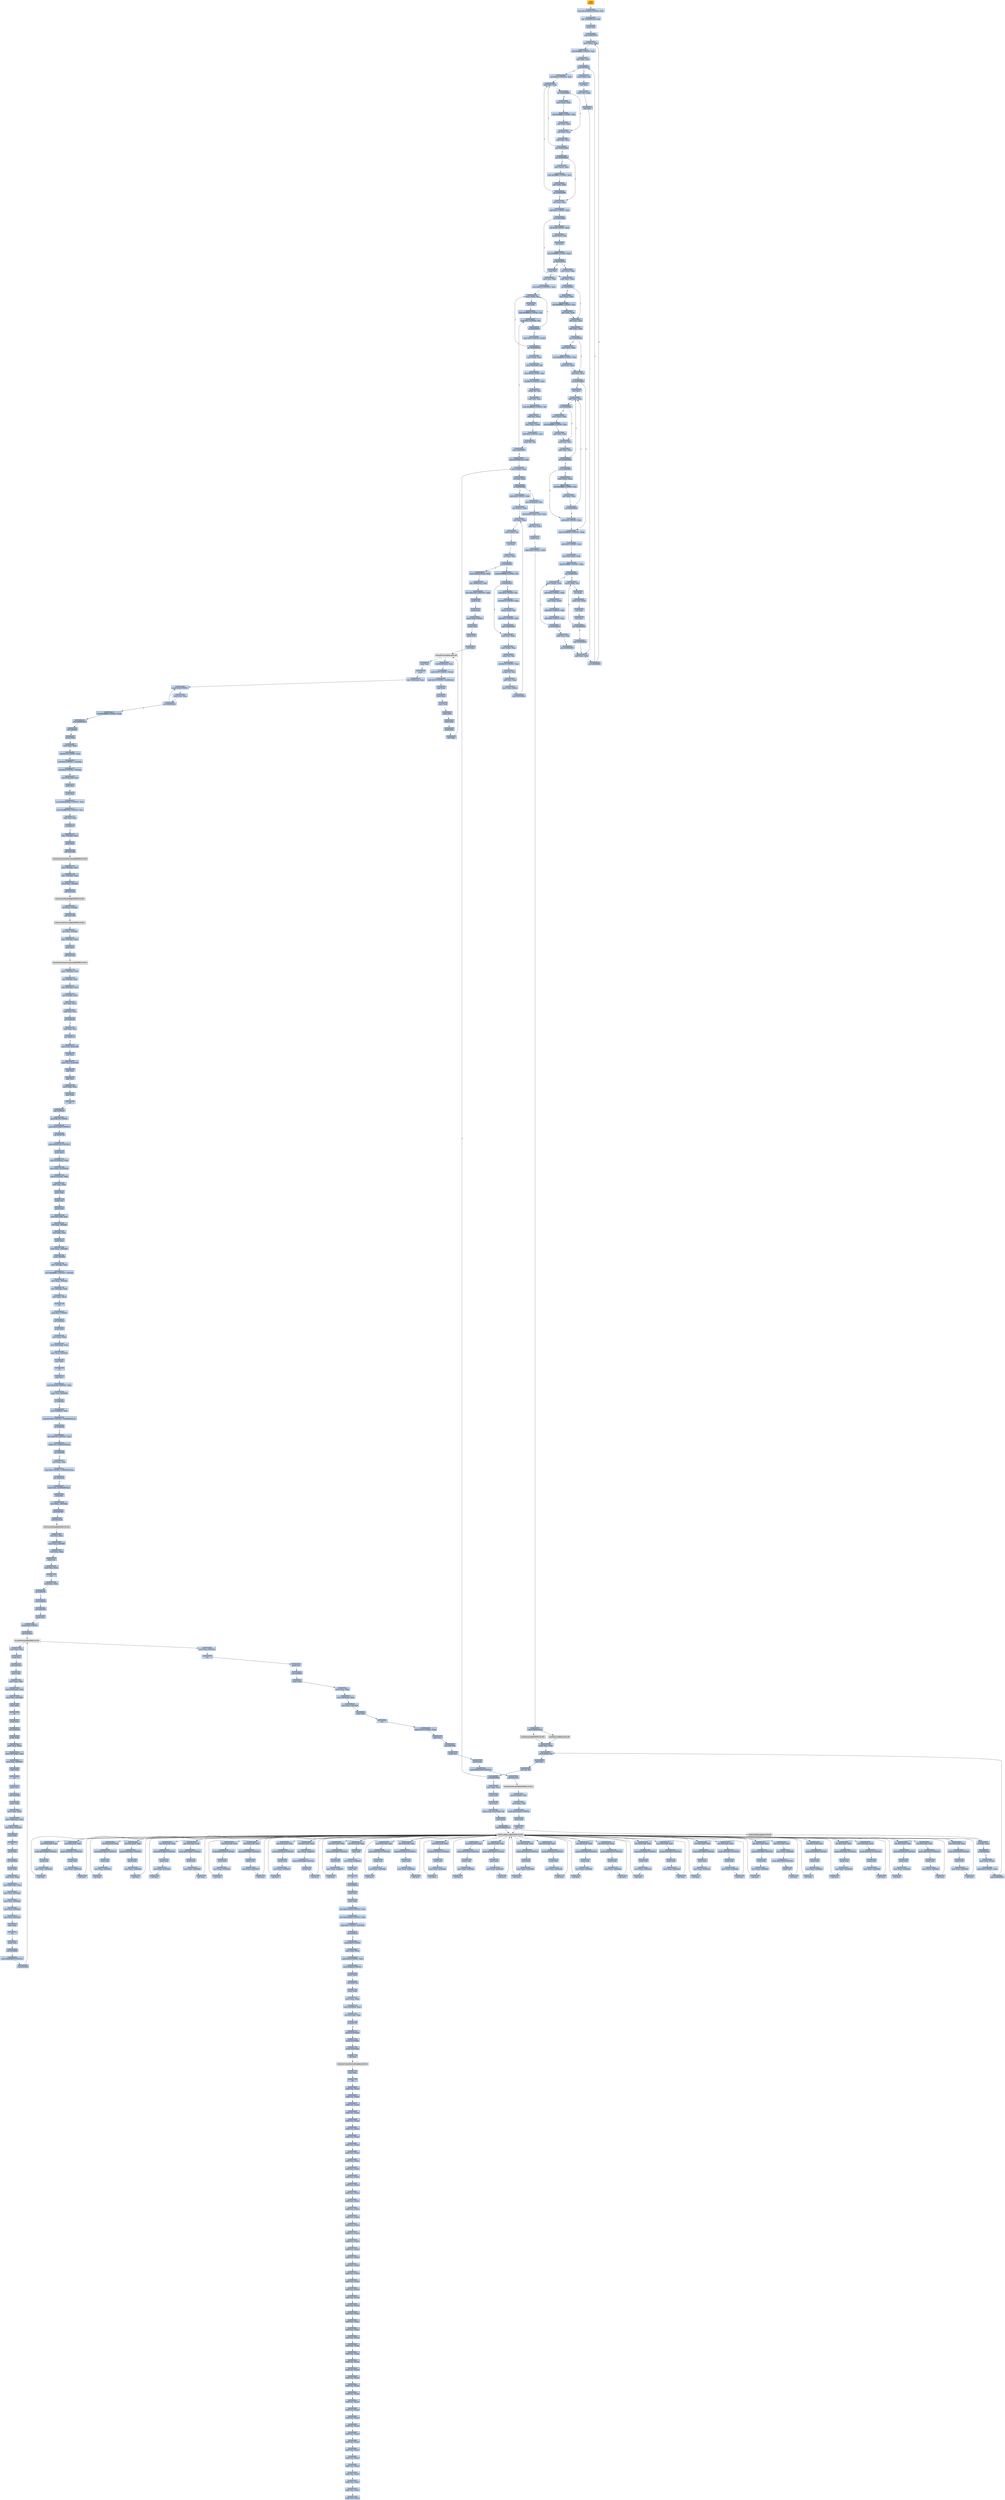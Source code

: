 digraph G {
node[shape=rectangle,style=filled,fillcolor=lightsteelblue,color=lightsteelblue]
bgcolor="transparent"
a0x00426860pusha_[label="start\npusha ",fillcolor="orange",color="lightgrey"];
a0x00426861movl_0x41a000UINT32_esi[label="0x00426861\nmovl $0x41a000<UINT32>, %esi"];
a0x00426866leal__102400esi__edi[label="0x00426866\nleal -102400(%esi), %edi"];
a0x0042686cpushl_edi[label="0x0042686c\npushl %edi"];
a0x0042686djmp_0x0042687a[label="0x0042686d\njmp 0x0042687a"];
a0x0042687amovl_esi__ebx[label="0x0042687a\nmovl (%esi), %ebx"];
a0x0042687csubl_0xfffffffcUINT8_esi[label="0x0042687c\nsubl $0xfffffffc<UINT8>, %esi"];
a0x0042687fadcl_ebx_ebx[label="0x0042687f\nadcl %ebx, %ebx"];
a0x00426881jb_0x00426870[label="0x00426881\njb 0x00426870"];
a0x00426870movb_esi__al[label="0x00426870\nmovb (%esi), %al"];
a0x00426872incl_esi[label="0x00426872\nincl %esi"];
a0x00426873movb_al_edi_[label="0x00426873\nmovb %al, (%edi)"];
a0x00426875incl_edi[label="0x00426875\nincl %edi"];
a0x00426876addl_ebx_ebx[label="0x00426876\naddl %ebx, %ebx"];
a0x00426878jne_0x00426881[label="0x00426878\njne 0x00426881"];
a0x00426883movl_0x1UINT32_eax[label="0x00426883\nmovl $0x1<UINT32>, %eax"];
a0x00426888addl_ebx_ebx[label="0x00426888\naddl %ebx, %ebx"];
a0x0042688ajne_0x00426893[label="0x0042688a\njne 0x00426893"];
a0x00426893adcl_eax_eax[label="0x00426893\nadcl %eax, %eax"];
a0x00426895addl_ebx_ebx[label="0x00426895\naddl %ebx, %ebx"];
a0x00426897jae_0x00426888[label="0x00426897\njae 0x00426888"];
a0x00426899jne_0x004268a4[label="0x00426899\njne 0x004268a4"];
a0x004268a4xorl_ecx_ecx[label="0x004268a4\nxorl %ecx, %ecx"];
a0x004268a6subl_0x3UINT8_eax[label="0x004268a6\nsubl $0x3<UINT8>, %eax"];
a0x004268a9jb_0x004268b8[label="0x004268a9\njb 0x004268b8"];
a0x004268abshll_0x8UINT8_eax[label="0x004268ab\nshll $0x8<UINT8>, %eax"];
a0x004268aemovb_esi__al[label="0x004268ae\nmovb (%esi), %al"];
a0x004268b0incl_esi[label="0x004268b0\nincl %esi"];
a0x004268b1xorl_0xffffffffUINT8_eax[label="0x004268b1\nxorl $0xffffffff<UINT8>, %eax"];
a0x004268b4je_0x0042692a[label="0x004268b4\nje 0x0042692a"];
a0x004268b6movl_eax_ebp[label="0x004268b6\nmovl %eax, %ebp"];
a0x004268b8addl_ebx_ebx[label="0x004268b8\naddl %ebx, %ebx"];
a0x004268bajne_0x004268c3[label="0x004268ba\njne 0x004268c3"];
a0x004268c3adcl_ecx_ecx[label="0x004268c3\nadcl %ecx, %ecx"];
a0x004268c5addl_ebx_ebx[label="0x004268c5\naddl %ebx, %ebx"];
a0x004268c7jne_0x004268d0[label="0x004268c7\njne 0x004268d0"];
a0x004268c9movl_esi__ebx[label="0x004268c9\nmovl (%esi), %ebx"];
a0x004268cbsubl_0xfffffffcUINT8_esi[label="0x004268cb\nsubl $0xfffffffc<UINT8>, %esi"];
a0x004268ceadcl_ebx_ebx[label="0x004268ce\nadcl %ebx, %ebx"];
a0x004268d0adcl_ecx_ecx[label="0x004268d0\nadcl %ecx, %ecx"];
a0x004268d2jne_0x004268f4[label="0x004268d2\njne 0x004268f4"];
a0x004268f4cmpl_0xfffff300UINT32_ebp[label="0x004268f4\ncmpl $0xfffff300<UINT32>, %ebp"];
a0x004268faadcl_0x1UINT8_ecx[label="0x004268fa\nadcl $0x1<UINT8>, %ecx"];
a0x004268fdleal_ediebp__edx[label="0x004268fd\nleal (%edi,%ebp), %edx"];
a0x00426900cmpl_0xfffffffcUINT8_ebp[label="0x00426900\ncmpl $0xfffffffc<UINT8>, %ebp"];
a0x00426903jbe_0x00426914[label="0x00426903\njbe 0x00426914"];
a0x00426914movl_edx__eax[label="0x00426914\nmovl (%edx), %eax"];
a0x00426916addl_0x4UINT8_edx[label="0x00426916\naddl $0x4<UINT8>, %edx"];
a0x00426919movl_eax_edi_[label="0x00426919\nmovl %eax, (%edi)"];
a0x0042691baddl_0x4UINT8_edi[label="0x0042691b\naddl $0x4<UINT8>, %edi"];
a0x0042691esubl_0x4UINT8_ecx[label="0x0042691e\nsubl $0x4<UINT8>, %ecx"];
a0x00426921ja_0x00426914[label="0x00426921\nja 0x00426914"];
a0x00426923addl_ecx_edi[label="0x00426923\naddl %ecx, %edi"];
a0x00426925jmp_0x00426876[label="0x00426925\njmp 0x00426876"];
a0x0042688cmovl_esi__ebx[label="0x0042688c\nmovl (%esi), %ebx"];
a0x0042688esubl_0xfffffffcUINT8_esi[label="0x0042688e\nsubl $0xfffffffc<UINT8>, %esi"];
a0x00426891adcl_ebx_ebx[label="0x00426891\nadcl %ebx, %ebx"];
a0x004268d4incl_ecx[label="0x004268d4\nincl %ecx"];
a0x004268d5addl_ebx_ebx[label="0x004268d5\naddl %ebx, %ebx"];
a0x004268d7jne_0x004268e0[label="0x004268d7\njne 0x004268e0"];
a0x004268e0adcl_ecx_ecx[label="0x004268e0\nadcl %ecx, %ecx"];
a0x004268e2addl_ebx_ebx[label="0x004268e2\naddl %ebx, %ebx"];
a0x004268e4jae_0x004268d5[label="0x004268e4\njae 0x004268d5"];
a0x004268e6jne_0x004268f1[label="0x004268e6\njne 0x004268f1"];
a0x004268f1addl_0x2UINT8_ecx[label="0x004268f1\naddl $0x2<UINT8>, %ecx"];
a0x004268d9movl_esi__ebx[label="0x004268d9\nmovl (%esi), %ebx"];
a0x004268dbsubl_0xfffffffcUINT8_esi[label="0x004268db\nsubl $0xfffffffc<UINT8>, %esi"];
a0x004268deadcl_ebx_ebx[label="0x004268de\nadcl %ebx, %ebx"];
a0x00426905movb_edx__al[label="0x00426905\nmovb (%edx), %al"];
a0x00426907incl_edx[label="0x00426907\nincl %edx"];
a0x00426908movb_al_edi_[label="0x00426908\nmovb %al, (%edi)"];
a0x0042690aincl_edi[label="0x0042690a\nincl %edi"];
a0x0042690bdecl_ecx[label="0x0042690b\ndecl %ecx"];
a0x0042690cjne_0x00426905[label="0x0042690c\njne 0x00426905"];
a0x0042690ejmp_0x00426876[label="0x0042690e\njmp 0x00426876"];
a0x0042689bmovl_esi__ebx[label="0x0042689b\nmovl (%esi), %ebx"];
a0x0042689dsubl_0xfffffffcUINT8_esi[label="0x0042689d\nsubl $0xfffffffc<UINT8>, %esi"];
a0x004268a0adcl_ebx_ebx[label="0x004268a0\nadcl %ebx, %ebx"];
a0x004268a2jae_0x00426888[label="0x004268a2\njae 0x00426888"];
a0x004268bcmovl_esi__ebx[label="0x004268bc\nmovl (%esi), %ebx"];
a0x004268besubl_0xfffffffcUINT8_esi[label="0x004268be\nsubl $0xfffffffc<UINT8>, %esi"];
a0x004268c1adcl_ebx_ebx[label="0x004268c1\nadcl %ebx, %ebx"];
a0x004268e8movl_esi__ebx[label="0x004268e8\nmovl (%esi), %ebx"];
a0x004268easubl_0xfffffffcUINT8_esi[label="0x004268ea\nsubl $0xfffffffc<UINT8>, %esi"];
a0x004268edadcl_ebx_ebx[label="0x004268ed\nadcl %ebx, %ebx"];
a0x004268efjae_0x004268d5[label="0x004268ef\njae 0x004268d5"];
a0x0042692apopl_esi[label="0x0042692a\npopl %esi"];
a0x0042692bmovl_esi_edi[label="0x0042692b\nmovl %esi, %edi"];
a0x0042692dmovl_0x5c3UINT32_ecx[label="0x0042692d\nmovl $0x5c3<UINT32>, %ecx"];
a0x00426932movb_edi__al[label="0x00426932\nmovb (%edi), %al"];
a0x00426934incl_edi[label="0x00426934\nincl %edi"];
a0x00426935subb_0xffffffe8UINT8_al[label="0x00426935\nsubb $0xffffffe8<UINT8>, %al"];
a0x00426937cmpb_0x1UINT8_al[label="0x00426937\ncmpb $0x1<UINT8>, %al"];
a0x00426939ja_0x00426932[label="0x00426939\nja 0x00426932"];
a0x0042693bcmpb_0x5UINT8_edi_[label="0x0042693b\ncmpb $0x5<UINT8>, (%edi)"];
a0x0042693ejne_0x00426932[label="0x0042693e\njne 0x00426932"];
a0x00426940movl_edi__eax[label="0x00426940\nmovl (%edi), %eax"];
a0x00426942movb_0x4edi__bl[label="0x00426942\nmovb 0x4(%edi), %bl"];
a0x00426945shrw_0x8UINT8_ax[label="0x00426945\nshrw $0x8<UINT8>, %ax"];
a0x00426949roll_0x10UINT8_eax[label="0x00426949\nroll $0x10<UINT8>, %eax"];
a0x0042694cxchgb_al_ah[label="0x0042694c\nxchgb %al, %ah"];
a0x0042694esubl_edi_eax[label="0x0042694e\nsubl %edi, %eax"];
a0x00426950subb_0xffffffe8UINT8_bl[label="0x00426950\nsubb $0xffffffe8<UINT8>, %bl"];
a0x00426953addl_esi_eax[label="0x00426953\naddl %esi, %eax"];
a0x00426955movl_eax_edi_[label="0x00426955\nmovl %eax, (%edi)"];
a0x00426957addl_0x5UINT8_edi[label="0x00426957\naddl $0x5<UINT8>, %edi"];
a0x0042695amovb_bl_al[label="0x0042695a\nmovb %bl, %al"];
a0x0042695cloop_0x00426937[label="0x0042695c\nloop 0x00426937"];
a0x0042695eleal_0x23000esi__edi[label="0x0042695e\nleal 0x23000(%esi), %edi"];
a0x00426964movl_edi__eax[label="0x00426964\nmovl (%edi), %eax"];
a0x00426966orl_eax_eax[label="0x00426966\norl %eax, %eax"];
a0x00426968je_0x004269a6[label="0x00426968\nje 0x004269a6"];
a0x0042696amovl_0x4edi__ebx[label="0x0042696a\nmovl 0x4(%edi), %ebx"];
a0x0042696dleal_0x2657ceaxesi__eax[label="0x0042696d\nleal 0x2657c(%eax,%esi), %eax"];
a0x00426974addl_esi_ebx[label="0x00426974\naddl %esi, %ebx"];
a0x00426976pushl_eax[label="0x00426976\npushl %eax"];
a0x00426977addl_0x8UINT8_edi[label="0x00426977\naddl $0x8<UINT8>, %edi"];
a0x0042697acall_0x26620esi_[label="0x0042697a\ncall 0x26620(%esi)"];
LoadLibraryA_kernel32_dll[label="LoadLibraryA@kernel32.dll",fillcolor="lightgrey",color="lightgrey"];
a0x00426980xchgl_eax_ebp[label="0x00426980\nxchgl %eax, %ebp"];
a0x00426981movb_edi__al[label="0x00426981\nmovb (%edi), %al"];
a0x00426983incl_edi[label="0x00426983\nincl %edi"];
a0x00426984orb_al_al[label="0x00426984\norb %al, %al"];
a0x00426986je_0x00426964[label="0x00426986\nje 0x00426964"];
a0x00426988movl_edi_ecx[label="0x00426988\nmovl %edi, %ecx"];
a0x0042698apushl_edi[label="0x0042698a\npushl %edi"];
a0x0042698bdecl_eax[label="0x0042698b\ndecl %eax"];
a0x0042698crepnz_scasb_es_edi__al[label="0x0042698c\nrepnz scasb %es:(%edi), %al"];
a0x0042698epushl_ebp[label="0x0042698e\npushl %ebp"];
a0x0042698fcall_0x26628esi_[label="0x0042698f\ncall 0x26628(%esi)"];
GetProcAddress_kernel32_dll[label="GetProcAddress@kernel32.dll",fillcolor="lightgrey",color="lightgrey"];
a0x00426995orl_eax_eax[label="0x00426995\norl %eax, %eax"];
a0x00426997je_0x004269a0[label="0x00426997\nje 0x004269a0"];
a0x00426999movl_eax_ebx_[label="0x00426999\nmovl %eax, (%ebx)"];
a0x0042699baddl_0x4UINT8_ebx[label="0x0042699b\naddl $0x4<UINT8>, %ebx"];
a0x0042699ejmp_0x00426981[label="0x0042699e\njmp 0x00426981"];
GetProcAddress_KERNEL32_DLL[label="GetProcAddress@KERNEL32.DLL",fillcolor="lightgrey",color="lightgrey"];
LoadLibraryA_KERNEL32_DLL[label="LoadLibraryA@KERNEL32.DLL",fillcolor="lightgrey",color="lightgrey"];
a0x004269a6addl_0x4UINT8_edi[label="0x004269a6\naddl $0x4<UINT8>, %edi"];
a0x004269a9leal__4esi__ebx[label="0x004269a9\nleal -4(%esi), %ebx"];
a0x004269acxorl_eax_eax[label="0x004269ac\nxorl %eax, %eax"];
a0x004269aemovb_edi__al[label="0x004269ae\nmovb (%edi), %al"];
a0x004269b0incl_edi[label="0x004269b0\nincl %edi"];
a0x004269b1orl_eax_eax[label="0x004269b1\norl %eax, %eax"];
a0x004269b3je_0x004269d7[label="0x004269b3\nje 0x004269d7"];
a0x004269b5cmpb_0xffffffefUINT8_al[label="0x004269b5\ncmpb $0xffffffef<UINT8>, %al"];
a0x004269b7ja_0x004269ca[label="0x004269b7\nja 0x004269ca"];
a0x004269b9addl_eax_ebx[label="0x004269b9\naddl %eax, %ebx"];
a0x004269bbmovl_ebx__eax[label="0x004269bb\nmovl (%ebx), %eax"];
a0x004269bdxchgb_al_ah[label="0x004269bd\nxchgb %al, %ah"];
a0x004269bfroll_0x10UINT8_eax[label="0x004269bf\nroll $0x10<UINT8>, %eax"];
a0x004269c2xchgb_al_ah[label="0x004269c2\nxchgb %al, %ah"];
a0x004269c4addl_esi_eax[label="0x004269c4\naddl %esi, %eax"];
a0x004269c6movl_eax_ebx_[label="0x004269c6\nmovl %eax, (%ebx)"];
a0x004269c8jmp_0x004269ac[label="0x004269c8\njmp 0x004269ac"];
a0x004269caandb_0xfUINT8_al[label="0x004269ca\nandb $0xf<UINT8>, %al"];
a0x004269ccshll_0x10UINT8_eax[label="0x004269cc\nshll $0x10<UINT8>, %eax"];
a0x004269cfmovw_edi__ax[label="0x004269cf\nmovw (%edi), %ax"];
a0x004269d2addl_0x2UINT8_edi[label="0x004269d2\naddl $0x2<UINT8>, %edi"];
a0x004269d5jmp_0x004269b9[label="0x004269d5\njmp 0x004269b9"];
a0x004269d7movl_0x2662cesi__ebp[label="0x004269d7\nmovl 0x2662c(%esi), %ebp"];
a0x004269ddleal__4096esi__edi[label="0x004269dd\nleal -4096(%esi), %edi"];
a0x004269e3movl_0x1000UINT32_ebx[label="0x004269e3\nmovl $0x1000<UINT32>, %ebx"];
a0x004269e8pushl_eax[label="0x004269e8\npushl %eax"];
a0x004269e9pushl_esp[label="0x004269e9\npushl %esp"];
a0x004269eapushl_0x4UINT8[label="0x004269ea\npushl $0x4<UINT8>"];
a0x004269ecpushl_ebx[label="0x004269ec\npushl %ebx"];
a0x004269edpushl_edi[label="0x004269ed\npushl %edi"];
a0x004269eecall_ebp[label="0x004269ee\ncall %ebp"];
VirtualProtect_kernel32_dll[label="VirtualProtect@kernel32.dll",fillcolor="lightgrey",color="lightgrey"];
a0x004269f0leal_0x20fedi__eax[label="0x004269f0\nleal 0x20f(%edi), %eax"];
a0x004269f6andb_0x7fUINT8_eax_[label="0x004269f6\nandb $0x7f<UINT8>, (%eax)"];
a0x004269f9andb_0x7fUINT8_0x28eax_[label="0x004269f9\nandb $0x7f<UINT8>, 0x28(%eax)"];
a0x004269fdpopl_eax[label="0x004269fd\npopl %eax"];
a0x004269fepushl_eax[label="0x004269fe\npushl %eax"];
a0x004269ffpushl_esp[label="0x004269ff\npushl %esp"];
a0x00426a00pushl_eax[label="0x00426a00\npushl %eax"];
a0x00426a01pushl_ebx[label="0x00426a01\npushl %ebx"];
a0x00426a02pushl_edi[label="0x00426a02\npushl %edi"];
a0x00426a03call_ebp[label="0x00426a03\ncall %ebp"];
a0x00426a05popl_eax[label="0x00426a05\npopl %eax"];
a0x00426a06popa_[label="0x00426a06\npopa "];
a0x00426a07leal__128esp__eax[label="0x00426a07\nleal -128(%esp), %eax"];
a0x00426a0bpushl_0x0UINT8[label="0x00426a0b\npushl $0x0<UINT8>"];
a0x00426a0dcmpl_eax_esp[label="0x00426a0d\ncmpl %eax, %esp"];
a0x00426a0fjne_0x00426a0b[label="0x00426a0f\njne 0x00426a0b"];
a0x00426a11subl_0xffffff80UINT8_esp[label="0x00426a11\nsubl $0xffffff80<UINT8>, %esp"];
a0x00426a14jmp_0x00404452[label="0x00426a14\njmp 0x00404452"];
a0x00404452call_0x40a0f7[label="0x00404452\ncall 0x40a0f7"];
a0x0040a0f7pushl_ebp[label="0x0040a0f7\npushl %ebp"];
a0x0040a0f8movl_esp_ebp[label="0x0040a0f8\nmovl %esp, %ebp"];
a0x0040a0fasubl_0x14UINT8_esp[label="0x0040a0fa\nsubl $0x14<UINT8>, %esp"];
a0x0040a0fdandl_0x0UINT8__12ebp_[label="0x0040a0fd\nandl $0x0<UINT8>, -12(%ebp)"];
a0x0040a101andl_0x0UINT8__8ebp_[label="0x0040a101\nandl $0x0<UINT8>, -8(%ebp)"];
a0x0040a105movl_0x41e348_eax[label="0x0040a105\nmovl 0x41e348, %eax"];
a0x0040a10apushl_esi[label="0x0040a10a\npushl %esi"];
a0x0040a10bpushl_edi[label="0x0040a10b\npushl %edi"];
a0x0040a10cmovl_0xbb40e64eUINT32_edi[label="0x0040a10c\nmovl $0xbb40e64e<UINT32>, %edi"];
a0x0040a111movl_0xffff0000UINT32_esi[label="0x0040a111\nmovl $0xffff0000<UINT32>, %esi"];
a0x0040a116cmpl_edi_eax[label="0x0040a116\ncmpl %edi, %eax"];
a0x0040a118je_0x40a127[label="0x0040a118\nje 0x40a127"];
a0x0040a127leal__12ebp__eax[label="0x0040a127\nleal -12(%ebp), %eax"];
a0x0040a12apushl_eax[label="0x0040a12a\npushl %eax"];
a0x0040a12bcall_0x412164[label="0x0040a12b\ncall 0x412164"];
GetSystemTimeAsFileTime_KERNEL32_DLL[label="GetSystemTimeAsFileTime@KERNEL32.DLL",fillcolor="lightgrey",color="lightgrey"];
a0x0040a131movl__8ebp__eax[label="0x0040a131\nmovl -8(%ebp), %eax"];
a0x0040a134xorl__12ebp__eax[label="0x0040a134\nxorl -12(%ebp), %eax"];
a0x0040a137movl_eax__4ebp_[label="0x0040a137\nmovl %eax, -4(%ebp)"];
a0x0040a13acall_0x41214c[label="0x0040a13a\ncall 0x41214c"];
GetCurrentThreadId_KERNEL32_DLL[label="GetCurrentThreadId@KERNEL32.DLL",fillcolor="lightgrey",color="lightgrey"];
a0x0040a140xorl_eax__4ebp_[label="0x0040a140\nxorl %eax, -4(%ebp)"];
a0x0040a143call_0x412160[label="0x0040a143\ncall 0x412160"];
GetCurrentProcessId_KERNEL32_DLL[label="GetCurrentProcessId@KERNEL32.DLL",fillcolor="lightgrey",color="lightgrey"];
a0x0040a149xorl_eax__4ebp_[label="0x0040a149\nxorl %eax, -4(%ebp)"];
a0x0040a14cleal__20ebp__eax[label="0x0040a14c\nleal -20(%ebp), %eax"];
a0x0040a14fpushl_eax[label="0x0040a14f\npushl %eax"];
a0x0040a150call_0x41215c[label="0x0040a150\ncall 0x41215c"];
QueryPerformanceCounter_KERNEL32_DLL[label="QueryPerformanceCounter@KERNEL32.DLL",fillcolor="lightgrey",color="lightgrey"];
a0x0040a156movl__16ebp__ecx[label="0x0040a156\nmovl -16(%ebp), %ecx"];
a0x0040a159leal__4ebp__eax[label="0x0040a159\nleal -4(%ebp), %eax"];
a0x0040a15cxorl__20ebp__ecx[label="0x0040a15c\nxorl -20(%ebp), %ecx"];
a0x0040a15fxorl__4ebp__ecx[label="0x0040a15f\nxorl -4(%ebp), %ecx"];
a0x0040a162xorl_eax_ecx[label="0x0040a162\nxorl %eax, %ecx"];
a0x0040a164cmpl_edi_ecx[label="0x0040a164\ncmpl %edi, %ecx"];
a0x0040a166jne_0x40a16f[label="0x0040a166\njne 0x40a16f"];
a0x0040a16ftestl_ecx_esi[label="0x0040a16f\ntestl %ecx, %esi"];
a0x0040a171jne_0x40a17f[label="0x0040a171\njne 0x40a17f"];
a0x0040a17fmovl_ecx_0x41e348[label="0x0040a17f\nmovl %ecx, 0x41e348"];
a0x0040a185notl_ecx[label="0x0040a185\nnotl %ecx"];
a0x0040a187movl_ecx_0x41e34c[label="0x0040a187\nmovl %ecx, 0x41e34c"];
a0x0040a18dpopl_edi[label="0x0040a18d\npopl %edi"];
a0x0040a18epopl_esi[label="0x0040a18e\npopl %esi"];
a0x0040a18fmovl_ebp_esp[label="0x0040a18f\nmovl %ebp, %esp"];
a0x0040a191popl_ebp[label="0x0040a191\npopl %ebp"];
a0x0040a192ret[label="0x0040a192\nret"];
a0x00404457jmp_0x4042d7[label="0x00404457\njmp 0x4042d7"];
a0x004042d7pushl_0x14UINT8[label="0x004042d7\npushl $0x14<UINT8>"];
a0x004042d9pushl_0x41c9e8UINT32[label="0x004042d9\npushl $0x41c9e8<UINT32>"];
a0x004042decall_0x405190[label="0x004042de\ncall 0x405190"];
a0x00405190pushl_0x4051f0UINT32[label="0x00405190\npushl $0x4051f0<UINT32>"];
a0x00405195pushl_fs_0[label="0x00405195\npushl %fs:0"];
a0x0040519cmovl_0x10esp__eax[label="0x0040519c\nmovl 0x10(%esp), %eax"];
a0x004051a0movl_ebp_0x10esp_[label="0x004051a0\nmovl %ebp, 0x10(%esp)"];
a0x004051a4leal_0x10esp__ebp[label="0x004051a4\nleal 0x10(%esp), %ebp"];
a0x004051a8subl_eax_esp[label="0x004051a8\nsubl %eax, %esp"];
a0x004051aapushl_ebx[label="0x004051aa\npushl %ebx"];
a0x004051abpushl_esi[label="0x004051ab\npushl %esi"];
a0x004051acpushl_edi[label="0x004051ac\npushl %edi"];
a0x004051admovl_0x41e348_eax[label="0x004051ad\nmovl 0x41e348, %eax"];
a0x004051b2xorl_eax__4ebp_[label="0x004051b2\nxorl %eax, -4(%ebp)"];
a0x004051b5xorl_ebp_eax[label="0x004051b5\nxorl %ebp, %eax"];
a0x004051b7pushl_eax[label="0x004051b7\npushl %eax"];
a0x004051b8movl_esp__24ebp_[label="0x004051b8\nmovl %esp, -24(%ebp)"];
a0x004051bbpushl__8ebp_[label="0x004051bb\npushl -8(%ebp)"];
a0x004051bemovl__4ebp__eax[label="0x004051be\nmovl -4(%ebp), %eax"];
a0x004051c1movl_0xfffffffeUINT32__4ebp_[label="0x004051c1\nmovl $0xfffffffe<UINT32>, -4(%ebp)"];
a0x004051c8movl_eax__8ebp_[label="0x004051c8\nmovl %eax, -8(%ebp)"];
a0x004051cbleal__16ebp__eax[label="0x004051cb\nleal -16(%ebp), %eax"];
a0x004051cemovl_eax_fs_0[label="0x004051ce\nmovl %eax, %fs:0"];
a0x004051d4ret[label="0x004051d4\nret"];
a0x004042e3pushl_0x1UINT8[label="0x004042e3\npushl $0x1<UINT8>"];
a0x004042e5call_0x40a0aa[label="0x004042e5\ncall 0x40a0aa"];
a0x0040a0aapushl_ebp[label="0x0040a0aa\npushl %ebp"];
a0x0040a0abmovl_esp_ebp[label="0x0040a0ab\nmovl %esp, %ebp"];
a0x0040a0admovl_0x8ebp__eax[label="0x0040a0ad\nmovl 0x8(%ebp), %eax"];
a0x0040a0b0movl_eax_0x41f550[label="0x0040a0b0\nmovl %eax, 0x41f550"];
a0x0040a0b5popl_ebp[label="0x0040a0b5\npopl %ebp"];
a0x0040a0b6ret[label="0x0040a0b6\nret"];
a0x004042eapopl_ecx[label="0x004042ea\npopl %ecx"];
a0x004042ebmovl_0x5a4dUINT32_eax[label="0x004042eb\nmovl $0x5a4d<UINT32>, %eax"];
a0x004042f0cmpw_ax_0x400000[label="0x004042f0\ncmpw %ax, 0x400000"];
a0x004042f7je_0x4042fd[label="0x004042f7\nje 0x4042fd"];
a0x004042fdmovl_0x40003c_eax[label="0x004042fd\nmovl 0x40003c, %eax"];
a0x00404302cmpl_0x4550UINT32_0x400000eax_[label="0x00404302\ncmpl $0x4550<UINT32>, 0x400000(%eax)"];
a0x0040430cjne_0x4042f9[label="0x0040430c\njne 0x4042f9"];
a0x0040430emovl_0x10bUINT32_ecx[label="0x0040430e\nmovl $0x10b<UINT32>, %ecx"];
a0x00404313cmpw_cx_0x400018eax_[label="0x00404313\ncmpw %cx, 0x400018(%eax)"];
a0x0040431ajne_0x4042f9[label="0x0040431a\njne 0x4042f9"];
a0x0040431cxorl_ebx_ebx[label="0x0040431c\nxorl %ebx, %ebx"];
a0x0040431ecmpl_0xeUINT8_0x400074eax_[label="0x0040431e\ncmpl $0xe<UINT8>, 0x400074(%eax)"];
a0x00404325jbe_0x404330[label="0x00404325\njbe 0x404330"];
a0x00404327cmpl_ebx_0x4000e8eax_[label="0x00404327\ncmpl %ebx, 0x4000e8(%eax)"];
a0x0040432dsetne_bl[label="0x0040432d\nsetne %bl"];
a0x00404330movl_ebx__28ebp_[label="0x00404330\nmovl %ebx, -28(%ebp)"];
a0x00404333call_0x407d67[label="0x00404333\ncall 0x407d67"];
a0x00407d67call_0x412138[label="0x00407d67\ncall 0x412138"];
GetProcessHeap_KERNEL32_DLL[label="GetProcessHeap@KERNEL32.DLL",fillcolor="lightgrey",color="lightgrey"];
a0x00407d6dxorl_ecx_ecx[label="0x00407d6d\nxorl %ecx, %ecx"];
a0x00407d6fmovl_eax_0x41fb88[label="0x00407d6f\nmovl %eax, 0x41fb88"];
a0x00407d74testl_eax_eax[label="0x00407d74\ntestl %eax, %eax"];
a0x00407d76setne_cl[label="0x00407d76\nsetne %cl"];
a0x00407d79movl_ecx_eax[label="0x00407d79\nmovl %ecx, %eax"];
a0x00407d7bret[label="0x00407d7b\nret"];
a0x00404338testl_eax_eax[label="0x00404338\ntestl %eax, %eax"];
a0x0040433ajne_0x404344[label="0x0040433a\njne 0x404344"];
a0x00404344call_0x408d4d[label="0x00404344\ncall 0x408d4d"];
a0x00408d4dcall_0x403404[label="0x00408d4d\ncall 0x403404"];
a0x00403404pushl_esi[label="0x00403404\npushl %esi"];
a0x00403405pushl_0x0UINT8[label="0x00403405\npushl $0x0<UINT8>"];
a0x00403407call_0x4120c0[label="0x00403407\ncall 0x4120c0"];
EncodePointer_KERNEL32_DLL[label="EncodePointer@KERNEL32.DLL",fillcolor="lightgrey",color="lightgrey"];
a0x0040340dmovl_eax_esi[label="0x0040340d\nmovl %eax, %esi"];
a0x0040340fpushl_esi[label="0x0040340f\npushl %esi"];
a0x00403410call_0x407d5a[label="0x00403410\ncall 0x407d5a"];
a0x00407d5apushl_ebp[label="0x00407d5a\npushl %ebp"];
a0x00407d5bmovl_esp_ebp[label="0x00407d5b\nmovl %esp, %ebp"];
a0x00407d5dmovl_0x8ebp__eax[label="0x00407d5d\nmovl 0x8(%ebp), %eax"];
a0x00407d60movl_eax_0x41fb80[label="0x00407d60\nmovl %eax, 0x41fb80"];
a0x00407d65popl_ebp[label="0x00407d65\npopl %ebp"];
a0x00407d66ret[label="0x00407d66\nret"];
a0x00403415pushl_esi[label="0x00403415\npushl %esi"];
a0x00403416call_0x4054a9[label="0x00403416\ncall 0x4054a9"];
a0x004054a9pushl_ebp[label="0x004054a9\npushl %ebp"];
a0x004054aamovl_esp_ebp[label="0x004054aa\nmovl %esp, %ebp"];
a0x004054acmovl_0x8ebp__eax[label="0x004054ac\nmovl 0x8(%ebp), %eax"];
a0x004054afmovl_eax_0x41f43c[label="0x004054af\nmovl %eax, 0x41f43c"];
a0x004054b4popl_ebp[label="0x004054b4\npopl %ebp"];
a0x004054b5ret[label="0x004054b5\nret"];
a0x0040341bpushl_esi[label="0x0040341b\npushl %esi"];
a0x0040341ccall_0x409495[label="0x0040341c\ncall 0x409495"];
a0x00409495pushl_ebp[label="0x00409495\npushl %ebp"];
a0x00409496movl_esp_ebp[label="0x00409496\nmovl %esp, %ebp"];
a0x00409498movl_0x8ebp__eax[label="0x00409498\nmovl 0x8(%ebp), %eax"];
a0x0040949bmovl_eax_0x41fed0[label="0x0040949b\nmovl %eax, 0x41fed0"];
a0x004094a0popl_ebp[label="0x004094a0\npopl %ebp"];
a0x004094a1ret[label="0x004094a1\nret"];
a0x00403421pushl_esi[label="0x00403421\npushl %esi"];
a0x00403422call_0x4094af[label="0x00403422\ncall 0x4094af"];
a0x004094afpushl_ebp[label="0x004094af\npushl %ebp"];
a0x004094b0movl_esp_ebp[label="0x004094b0\nmovl %esp, %ebp"];
a0x004094b2movl_0x8ebp__eax[label="0x004094b2\nmovl 0x8(%ebp), %eax"];
a0x004094b5movl_eax_0x41fed4[label="0x004094b5\nmovl %eax, 0x41fed4"];
a0x004094bamovl_eax_0x41fed8[label="0x004094ba\nmovl %eax, 0x41fed8"];
a0x004094bfmovl_eax_0x41fedc[label="0x004094bf\nmovl %eax, 0x41fedc"];
a0x004094c4movl_eax_0x41fee0[label="0x004094c4\nmovl %eax, 0x41fee0"];
a0x004094c9popl_ebp[label="0x004094c9\npopl %ebp"];
a0x004094caret[label="0x004094ca\nret"];
a0x00403427pushl_esi[label="0x00403427\npushl %esi"];
a0x00403428call_0x409484[label="0x00403428\ncall 0x409484"];
a0x00409484pushl_0x409450UINT32[label="0x00409484\npushl $0x409450<UINT32>"];
a0x00409489call_0x4120c0[label="0x00409489\ncall 0x4120c0"];
a0x0040948fmovl_eax_0x41fecc[label="0x0040948f\nmovl %eax, 0x41fecc"];
a0x00409494ret[label="0x00409494\nret"];
a0x0040342dpushl_esi[label="0x0040342d\npushl %esi"];
a0x0040342ecall_0x4096c0[label="0x0040342e\ncall 0x4096c0"];
a0x004096c0pushl_ebp[label="0x004096c0\npushl %ebp"];
a0x004096c1movl_esp_ebp[label="0x004096c1\nmovl %esp, %ebp"];
a0x004096c3movl_0x8ebp__eax[label="0x004096c3\nmovl 0x8(%ebp), %eax"];
a0x004096c6movl_eax_0x41fee8[label="0x004096c6\nmovl %eax, 0x41fee8"];
a0x004096cbpopl_ebp[label="0x004096cb\npopl %ebp"];
a0x004096ccret[label="0x004096cc\nret"];
a0x00403433addl_0x18UINT8_esp[label="0x00403433\naddl $0x18<UINT8>, %esp"];
a0x00403436popl_esi[label="0x00403436\npopl %esi"];
a0x00403437jmp_0x407848[label="0x00403437\njmp 0x407848"];
a0x00407848pushl_esi[label="0x00407848\npushl %esi"];
a0x00407849pushl_edi[label="0x00407849\npushl %edi"];
a0x0040784apushl_0x418c94UINT32[label="0x0040784a\npushl $0x418c94<UINT32>"];
a0x0040784fcall_0x412134[label="0x0040784f\ncall 0x412134"];
GetModuleHandleW_KERNEL32_DLL[label="GetModuleHandleW@KERNEL32.DLL",fillcolor="lightgrey",color="lightgrey"];
a0x00407855movl_0x41209c_esi[label="0x00407855\nmovl 0x41209c, %esi"];
a0x0040785bmovl_eax_edi[label="0x0040785b\nmovl %eax, %edi"];
a0x0040785dpushl_0x418cb0UINT32[label="0x0040785d\npushl $0x418cb0<UINT32>"];
a0x00407862pushl_edi[label="0x00407862\npushl %edi"];
a0x00407863call_esi[label="0x00407863\ncall %esi"];
a0x00407865xorl_0x41e348_eax[label="0x00407865\nxorl 0x41e348, %eax"];
a0x0040786bpushl_0x418cbcUINT32[label="0x0040786b\npushl $0x418cbc<UINT32>"];
a0x00407870pushl_edi[label="0x00407870\npushl %edi"];
a0x00407871movl_eax_0x420040[label="0x00407871\nmovl %eax, 0x420040"];
a0x00407876call_esi[label="0x00407876\ncall %esi"];
a0x00407878xorl_0x41e348_eax[label="0x00407878\nxorl 0x41e348, %eax"];
a0x0040787epushl_0x418cc4UINT32[label="0x0040787e\npushl $0x418cc4<UINT32>"];
a0x00407883pushl_edi[label="0x00407883\npushl %edi"];
a0x00407884movl_eax_0x420044[label="0x00407884\nmovl %eax, 0x420044"];
a0x00407889call_esi[label="0x00407889\ncall %esi"];
a0x0040788bxorl_0x41e348_eax[label="0x0040788b\nxorl 0x41e348, %eax"];
a0x00407891pushl_0x418cd0UINT32[label="0x00407891\npushl $0x418cd0<UINT32>"];
a0x00407896pushl_edi[label="0x00407896\npushl %edi"];
a0x00407897movl_eax_0x420048[label="0x00407897\nmovl %eax, 0x420048"];
a0x0040789ccall_esi[label="0x0040789c\ncall %esi"];
a0x0040789exorl_0x41e348_eax[label="0x0040789e\nxorl 0x41e348, %eax"];
a0x004078a4pushl_0x418cdcUINT32[label="0x004078a4\npushl $0x418cdc<UINT32>"];
a0x004078a9pushl_edi[label="0x004078a9\npushl %edi"];
a0x004078aamovl_eax_0x42004c[label="0x004078aa\nmovl %eax, 0x42004c"];
a0x004078afcall_esi[label="0x004078af\ncall %esi"];
a0x004078b1xorl_0x41e348_eax[label="0x004078b1\nxorl 0x41e348, %eax"];
a0x004078b7pushl_0x418cf8UINT32[label="0x004078b7\npushl $0x418cf8<UINT32>"];
a0x004078bcpushl_edi[label="0x004078bc\npushl %edi"];
a0x004078bdmovl_eax_0x420050[label="0x004078bd\nmovl %eax, 0x420050"];
a0x004078c2call_esi[label="0x004078c2\ncall %esi"];
a0x004078c4xorl_0x41e348_eax[label="0x004078c4\nxorl 0x41e348, %eax"];
a0x004078capushl_0x418d08UINT32[label="0x004078ca\npushl $0x418d08<UINT32>"];
a0x004078cfpushl_edi[label="0x004078cf\npushl %edi"];
a0x004078d0movl_eax_0x420054[label="0x004078d0\nmovl %eax, 0x420054"];
a0x004078d5call_esi[label="0x004078d5\ncall %esi"];
a0x004078d7xorl_0x41e348_eax[label="0x004078d7\nxorl 0x41e348, %eax"];
a0x004078ddpushl_0x418d1cUINT32[label="0x004078dd\npushl $0x418d1c<UINT32>"];
a0x004078e2pushl_edi[label="0x004078e2\npushl %edi"];
a0x004078e3movl_eax_0x420058[label="0x004078e3\nmovl %eax, 0x420058"];
a0x004078e8call_esi[label="0x004078e8\ncall %esi"];
a0x004078eaxorl_0x41e348_eax[label="0x004078ea\nxorl 0x41e348, %eax"];
a0x004078f0pushl_0x418d34UINT32[label="0x004078f0\npushl $0x418d34<UINT32>"];
a0x004078f5pushl_edi[label="0x004078f5\npushl %edi"];
a0x004078f6movl_eax_0x42005c[label="0x004078f6\nmovl %eax, 0x42005c"];
a0x004078fbcall_esi[label="0x004078fb\ncall %esi"];
a0x004078fdxorl_0x41e348_eax[label="0x004078fd\nxorl 0x41e348, %eax"];
a0x00407903pushl_0x418d4cUINT32[label="0x00407903\npushl $0x418d4c<UINT32>"];
a0x00407908pushl_edi[label="0x00407908\npushl %edi"];
a0x00407909movl_eax_0x420060[label="0x00407909\nmovl %eax, 0x420060"];
a0x0040790ecall_esi[label="0x0040790e\ncall %esi"];
a0x00407910xorl_0x41e348_eax[label="0x00407910\nxorl 0x41e348, %eax"];
a0x00407916pushl_0x418d60UINT32[label="0x00407916\npushl $0x418d60<UINT32>"];
a0x0040791bpushl_edi[label="0x0040791b\npushl %edi"];
a0x0040791cmovl_eax_0x420064[label="0x0040791c\nmovl %eax, 0x420064"];
a0x00407921call_esi[label="0x00407921\ncall %esi"];
a0x00407923xorl_0x41e348_eax[label="0x00407923\nxorl 0x41e348, %eax"];
a0x00407929pushl_0x418d80UINT32[label="0x00407929\npushl $0x418d80<UINT32>"];
a0x0040792epushl_edi[label="0x0040792e\npushl %edi"];
a0x0040792fmovl_eax_0x420068[label="0x0040792f\nmovl %eax, 0x420068"];
a0x00407934call_esi[label="0x00407934\ncall %esi"];
a0x00407936xorl_0x41e348_eax[label="0x00407936\nxorl 0x41e348, %eax"];
a0x0040793cpushl_0x418d98UINT32[label="0x0040793c\npushl $0x418d98<UINT32>"];
a0x00407941pushl_edi[label="0x00407941\npushl %edi"];
a0x00407942movl_eax_0x42006c[label="0x00407942\nmovl %eax, 0x42006c"];
a0x00407947call_esi[label="0x00407947\ncall %esi"];
a0x00407949xorl_0x41e348_eax[label="0x00407949\nxorl 0x41e348, %eax"];
a0x0040794fpushl_0x418db0UINT32[label="0x0040794f\npushl $0x418db0<UINT32>"];
a0x00407954pushl_edi[label="0x00407954\npushl %edi"];
a0x00407955movl_eax_0x420070[label="0x00407955\nmovl %eax, 0x420070"];
a0x0040795acall_esi[label="0x0040795a\ncall %esi"];
a0x0040795cxorl_0x41e348_eax[label="0x0040795c\nxorl 0x41e348, %eax"];
a0x00407962pushl_0x418dc4UINT32[label="0x00407962\npushl $0x418dc4<UINT32>"];
a0x00407967pushl_edi[label="0x00407967\npushl %edi"];
a0x00407968movl_eax_0x420074[label="0x00407968\nmovl %eax, 0x420074"];
a0x0040796dcall_esi[label="0x0040796d\ncall %esi"];
a0x0040796fxorl_0x41e348_eax[label="0x0040796f\nxorl 0x41e348, %eax"];
a0x00407975movl_eax_0x420078[label="0x00407975\nmovl %eax, 0x420078"];
a0x0040797apushl_0x418dd8UINT32[label="0x0040797a\npushl $0x418dd8<UINT32>"];
a0x0040797fpushl_edi[label="0x0040797f\npushl %edi"];
a0x00407980call_esi[label="0x00407980\ncall %esi"];
a0x00407982xorl_0x41e348_eax[label="0x00407982\nxorl 0x41e348, %eax"];
a0x00407988pushl_0x418df4UINT32[label="0x00407988\npushl $0x418df4<UINT32>"];
a0x0040798dpushl_edi[label="0x0040798d\npushl %edi"];
a0x0040798emovl_eax_0x42007c[label="0x0040798e\nmovl %eax, 0x42007c"];
a0x00407993call_esi[label="0x00407993\ncall %esi"];
a0x00407995xorl_0x41e348_eax[label="0x00407995\nxorl 0x41e348, %eax"];
a0x0040799bpushl_0x418e14UINT32[label="0x0040799b\npushl $0x418e14<UINT32>"];
a0x004079a0pushl_edi[label="0x004079a0\npushl %edi"];
a0x004079a1movl_eax_0x420080[label="0x004079a1\nmovl %eax, 0x420080"];
a0x004079a6call_esi[label="0x004079a6\ncall %esi"];
a0x004079a8xorl_0x41e348_eax[label="0x004079a8\nxorl 0x41e348, %eax"];
a0x004079aepushl_0x418e30UINT32[label="0x004079ae\npushl $0x418e30<UINT32>"];
a0x004079b3pushl_edi[label="0x004079b3\npushl %edi"];
a0x004079b4movl_eax_0x420084[label="0x004079b4\nmovl %eax, 0x420084"];
a0x004079b9call_esi[label="0x004079b9\ncall %esi"];
a0x004079bbxorl_0x41e348_eax[label="0x004079bb\nxorl 0x41e348, %eax"];
a0x004079c1pushl_0x418e50UINT32[label="0x004079c1\npushl $0x418e50<UINT32>"];
a0x004079c6pushl_edi[label="0x004079c6\npushl %edi"];
a0x004079c7movl_eax_0x420088[label="0x004079c7\nmovl %eax, 0x420088"];
a0x004079cccall_esi[label="0x004079cc\ncall %esi"];
a0x004079cexorl_0x41e348_eax[label="0x004079ce\nxorl 0x41e348, %eax"];
a0x004079d4pushl_0x418e64UINT32[label="0x004079d4\npushl $0x418e64<UINT32>"];
a0x004079d9pushl_edi[label="0x004079d9\npushl %edi"];
a0x004079damovl_eax_0x42008c[label="0x004079da\nmovl %eax, 0x42008c"];
a0x004079dfcall_esi[label="0x004079df\ncall %esi"];
a0x004079e1xorl_0x41e348_eax[label="0x004079e1\nxorl 0x41e348, %eax"];
a0x004079e7pushl_0x418e80UINT32[label="0x004079e7\npushl $0x418e80<UINT32>"];
a0x004079ecpushl_edi[label="0x004079ec\npushl %edi"];
a0x004079edmovl_eax_0x420090[label="0x004079ed\nmovl %eax, 0x420090"];
a0x004079f2call_esi[label="0x004079f2\ncall %esi"];
a0x004079f4xorl_0x41e348_eax[label="0x004079f4\nxorl 0x41e348, %eax"];
a0x004079fapushl_0x418e94UINT32[label="0x004079fa\npushl $0x418e94<UINT32>"];
a0x004079ffpushl_edi[label="0x004079ff\npushl %edi"];
a0x00407a00movl_eax_0x420098[label="0x00407a00\nmovl %eax, 0x420098"];
a0x00407a05call_esi[label="0x00407a05\ncall %esi"];
a0x00407a07xorl_0x41e348_eax[label="0x00407a07\nxorl 0x41e348, %eax"];
a0x00407a0dpushl_0x418ea4UINT32[label="0x00407a0d\npushl $0x418ea4<UINT32>"];
a0x00407a12pushl_edi[label="0x00407a12\npushl %edi"];
a0x00407a13movl_eax_0x420094[label="0x00407a13\nmovl %eax, 0x420094"];
a0x00407a18call_esi[label="0x00407a18\ncall %esi"];
a0x00407a1axorl_0x41e348_eax[label="0x00407a1a\nxorl 0x41e348, %eax"];
a0x00407a20pushl_0x418eb4UINT32[label="0x00407a20\npushl $0x418eb4<UINT32>"];
a0x00407a25pushl_edi[label="0x00407a25\npushl %edi"];
a0x00407a26movl_eax_0x42009c[label="0x00407a26\nmovl %eax, 0x42009c"];
a0x00407a2bcall_esi[label="0x00407a2b\ncall %esi"];
a0x00407a2dxorl_0x41e348_eax[label="0x00407a2d\nxorl 0x41e348, %eax"];
a0x00407a33pushl_0x418ec4UINT32[label="0x00407a33\npushl $0x418ec4<UINT32>"];
a0x00407a38pushl_edi[label="0x00407a38\npushl %edi"];
a0x00407a39movl_eax_0x4200a0[label="0x00407a39\nmovl %eax, 0x4200a0"];
a0x00407a3ecall_esi[label="0x00407a3e\ncall %esi"];
a0x00407a40xorl_0x41e348_eax[label="0x00407a40\nxorl 0x41e348, %eax"];
a0x00407a46pushl_0x418ed4UINT32[label="0x00407a46\npushl $0x418ed4<UINT32>"];
a0x00407a4bpushl_edi[label="0x00407a4b\npushl %edi"];
a0x00407a4cmovl_eax_0x4200a4[label="0x00407a4c\nmovl %eax, 0x4200a4"];
a0x00407a51call_esi[label="0x00407a51\ncall %esi"];
a0x00407a53xorl_0x41e348_eax[label="0x00407a53\nxorl 0x41e348, %eax"];
a0x00407a59pushl_0x418ef0UINT32[label="0x00407a59\npushl $0x418ef0<UINT32>"];
a0x00407a5epushl_edi[label="0x00407a5e\npushl %edi"];
a0x00407a5fmovl_eax_0x4200a8[label="0x00407a5f\nmovl %eax, 0x4200a8"];
a0x00407a64call_esi[label="0x00407a64\ncall %esi"];
a0x00407a66xorl_0x41e348_eax[label="0x00407a66\nxorl 0x41e348, %eax"];
a0x00407a6cpushl_0x418f04UINT32[label="0x00407a6c\npushl $0x418f04<UINT32>"];
a0x00407a71pushl_edi[label="0x00407a71\npushl %edi"];
a0x00407a72movl_eax_0x4200ac[label="0x00407a72\nmovl %eax, 0x4200ac"];
a0x00407a77call_esi[label="0x00407a77\ncall %esi"];
a0x00407a79xorl_0x41e348_eax[label="0x00407a79\nxorl 0x41e348, %eax"];
a0x00407a7fpushl_0x418f14UINT32[label="0x00407a7f\npushl $0x418f14<UINT32>"];
a0x00407a84pushl_edi[label="0x00407a84\npushl %edi"];
a0x00407a85movl_eax_0x4200b0[label="0x00407a85\nmovl %eax, 0x4200b0"];
a0x00407a8acall_esi[label="0x00407a8a\ncall %esi"];
a0x00407a8cxorl_0x41e348_eax[label="0x00407a8c\nxorl 0x41e348, %eax"];
a0x00407a92pushl_0x418f28UINT32[label="0x00407a92\npushl $0x418f28<UINT32>"];
a0x00407a97pushl_edi[label="0x00407a97\npushl %edi"];
a0x00407a98movl_eax_0x4200b4[label="0x00407a98\nmovl %eax, 0x4200b4"];
a0x00407a9dcall_esi[label="0x00407a9d\ncall %esi"];
a0x00407a9fxorl_0x41e348_eax[label="0x00407a9f\nxorl 0x41e348, %eax"];
a0x00407aa5movl_eax_0x4200b8[label="0x00407aa5\nmovl %eax, 0x4200b8"];
a0x00407aaapushl_0x418f38UINT32[label="0x00407aaa\npushl $0x418f38<UINT32>"];
a0x00407aafpushl_edi[label="0x00407aaf\npushl %edi"];
a0x00407ab0call_esi[label="0x00407ab0\ncall %esi"];
a0x00407ab2xorl_0x41e348_eax[label="0x00407ab2\nxorl 0x41e348, %eax"];
a0x00407ab8pushl_0x418f58UINT32[label="0x00407ab8\npushl $0x418f58<UINT32>"];
a0x00407abdpushl_edi[label="0x00407abd\npushl %edi"];
a0x00407abemovl_eax_0x4200bc[label="0x00407abe\nmovl %eax, 0x4200bc"];
a0x00407ac3call_esi[label="0x00407ac3\ncall %esi"];
a0x00407ac5xorl_0x41e348_eax[label="0x00407ac5\nxorl 0x41e348, %eax"];
a0x00407acbpopl_edi[label="0x00407acb\npopl %edi"];
a0x00407accmovl_eax_0x4200c0[label="0x00407acc\nmovl %eax, 0x4200c0"];
a0x00407ad1popl_esi[label="0x00407ad1\npopl %esi"];
a0x00407ad2ret[label="0x00407ad2\nret"];
a0x00408d52call_0x40462a[label="0x00408d52\ncall 0x40462a"];
a0x0040462apushl_esi[label="0x0040462a\npushl %esi"];
a0x0040462bpushl_edi[label="0x0040462b\npushl %edi"];
a0x0040462cmovl_0x41e360UINT32_esi[label="0x0040462c\nmovl $0x41e360<UINT32>, %esi"];
a0x00404631movl_0x41f2e8UINT32_edi[label="0x00404631\nmovl $0x41f2e8<UINT32>, %edi"];
a0x00404636cmpl_0x1UINT8_0x4esi_[label="0x00404636\ncmpl $0x1<UINT8>, 0x4(%esi)"];
a0x0040463ajne_0x404652[label="0x0040463a\njne 0x404652"];
a0x0040463cpushl_0x0UINT8[label="0x0040463c\npushl $0x0<UINT8>"];
a0x0040463emovl_edi_esi_[label="0x0040463e\nmovl %edi, (%esi)"];
a0x00404640addl_0x18UINT8_edi[label="0x00404640\naddl $0x18<UINT8>, %edi"];
a0x00404643pushl_0xfa0UINT32[label="0x00404643\npushl $0xfa0<UINT32>"];
a0x00404648pushl_esi_[label="0x00404648\npushl (%esi)"];
a0x0040464acall_0x4077da[label="0x0040464a\ncall 0x4077da"];
a0x004077dapushl_ebp[label="0x004077da\npushl %ebp"];
a0x004077dbmovl_esp_ebp[label="0x004077db\nmovl %esp, %ebp"];
a0x004077ddmovl_0x420050_eax[label="0x004077dd\nmovl 0x420050, %eax"];
a0x004077e2xorl_0x41e348_eax[label="0x004077e2\nxorl 0x41e348, %eax"];
a0x004077e8je_0x4077f7[label="0x004077e8\nje 0x4077f7"];
a0x004077eapushl_0x10ebp_[label="0x004077ea\npushl 0x10(%ebp)"];
a0x004077edpushl_0xcebp_[label="0x004077ed\npushl 0xc(%ebp)"];
a0x004077f0pushl_0x8ebp_[label="0x004077f0\npushl 0x8(%ebp)"];
a0x004077f3call_eax[label="0x004077f3\ncall %eax"];
InitializeCriticalSectionEx_kernel32_dll[label="InitializeCriticalSectionEx@kernel32.dll",fillcolor="lightgrey",color="lightgrey"];
a0x004077f5popl_ebp[label="0x004077f5\npopl %ebp"];
a0x004077f6ret[label="0x004077f6\nret"];
a0x00000fa0addb_al_eax_[label="0x00000fa0\naddb %al, (%eax)"];
a0x00000fa2addb_al_eax_[label="0x00000fa2\naddb %al, (%eax)"];
a0x00000fa4addb_al_eax_[label="0x00000fa4\naddb %al, (%eax)"];
a0x00000fa6addb_al_eax_[label="0x00000fa6\naddb %al, (%eax)"];
a0x00000fa8addb_al_eax_[label="0x00000fa8\naddb %al, (%eax)"];
a0x00000faaaddb_al_eax_[label="0x00000faa\naddb %al, (%eax)"];
a0x00000facaddb_al_eax_[label="0x00000fac\naddb %al, (%eax)"];
a0x00000faeaddb_al_eax_[label="0x00000fae\naddb %al, (%eax)"];
a0x00000fb0addb_al_eax_[label="0x00000fb0\naddb %al, (%eax)"];
a0x00000fb2addb_al_eax_[label="0x00000fb2\naddb %al, (%eax)"];
a0x00000fb4addb_al_eax_[label="0x00000fb4\naddb %al, (%eax)"];
a0x00000fb6addb_al_eax_[label="0x00000fb6\naddb %al, (%eax)"];
a0x00000fb8addb_al_eax_[label="0x00000fb8\naddb %al, (%eax)"];
a0x00000fbaaddb_al_eax_[label="0x00000fba\naddb %al, (%eax)"];
a0x00000fbcaddb_al_eax_[label="0x00000fbc\naddb %al, (%eax)"];
a0x00000fbeaddb_al_eax_[label="0x00000fbe\naddb %al, (%eax)"];
a0x00000fc0addb_al_eax_[label="0x00000fc0\naddb %al, (%eax)"];
a0x00000fc2addb_al_eax_[label="0x00000fc2\naddb %al, (%eax)"];
a0x00000fc4addb_al_eax_[label="0x00000fc4\naddb %al, (%eax)"];
a0x00000fc6addb_al_eax_[label="0x00000fc6\naddb %al, (%eax)"];
a0x00000fc8addb_al_eax_[label="0x00000fc8\naddb %al, (%eax)"];
a0x00000fcaaddb_al_eax_[label="0x00000fca\naddb %al, (%eax)"];
a0x00000fccaddb_al_eax_[label="0x00000fcc\naddb %al, (%eax)"];
a0x00000fceaddb_al_eax_[label="0x00000fce\naddb %al, (%eax)"];
a0x00000fd0addb_al_eax_[label="0x00000fd0\naddb %al, (%eax)"];
a0x00000fd2addb_al_eax_[label="0x00000fd2\naddb %al, (%eax)"];
a0x00000fd4addb_al_eax_[label="0x00000fd4\naddb %al, (%eax)"];
a0x00000fd6addb_al_eax_[label="0x00000fd6\naddb %al, (%eax)"];
a0x00000fd8addb_al_eax_[label="0x00000fd8\naddb %al, (%eax)"];
a0x00000fdaaddb_al_eax_[label="0x00000fda\naddb %al, (%eax)"];
a0x00000fdcaddb_al_eax_[label="0x00000fdc\naddb %al, (%eax)"];
a0x00000fdeaddb_al_eax_[label="0x00000fde\naddb %al, (%eax)"];
a0x00000fe0addb_al_eax_[label="0x00000fe0\naddb %al, (%eax)"];
a0x00000fe2addb_al_eax_[label="0x00000fe2\naddb %al, (%eax)"];
a0x00000fe4addb_al_eax_[label="0x00000fe4\naddb %al, (%eax)"];
a0x00000fe6addb_al_eax_[label="0x00000fe6\naddb %al, (%eax)"];
a0x00000fe8addb_al_eax_[label="0x00000fe8\naddb %al, (%eax)"];
a0x00000feaaddb_al_eax_[label="0x00000fea\naddb %al, (%eax)"];
a0x00000fecaddb_al_eax_[label="0x00000fec\naddb %al, (%eax)"];
a0x00000feeaddb_al_eax_[label="0x00000fee\naddb %al, (%eax)"];
a0x00000ff0addb_al_eax_[label="0x00000ff0\naddb %al, (%eax)"];
a0x00000ff2addb_al_eax_[label="0x00000ff2\naddb %al, (%eax)"];
a0x00000ff4addb_al_eax_[label="0x00000ff4\naddb %al, (%eax)"];
a0x00000ff6addb_al_eax_[label="0x00000ff6\naddb %al, (%eax)"];
a0x00000ff8addb_al_eax_[label="0x00000ff8\naddb %al, (%eax)"];
a0x00000ffaaddb_al_eax_[label="0x00000ffa\naddb %al, (%eax)"];
a0x00000ffcaddb_al_eax_[label="0x00000ffc\naddb %al, (%eax)"];
a0x00000ffeaddb_al_eax_[label="0x00000ffe\naddb %al, (%eax)"];
a0x00001000addb_al_eax_[label="0x00001000\naddb %al, (%eax)"];
a0x00001002addb_al_eax_[label="0x00001002\naddb %al, (%eax)"];
a0x00001004addb_al_eax_[label="0x00001004\naddb %al, (%eax)"];
a0x00001006addb_al_eax_[label="0x00001006\naddb %al, (%eax)"];
a0x00426860pusha_ -> a0x00426861movl_0x41a000UINT32_esi [color="#000000"];
a0x00426861movl_0x41a000UINT32_esi -> a0x00426866leal__102400esi__edi [color="#000000"];
a0x00426866leal__102400esi__edi -> a0x0042686cpushl_edi [color="#000000"];
a0x0042686cpushl_edi -> a0x0042686djmp_0x0042687a [color="#000000"];
a0x0042686djmp_0x0042687a -> a0x0042687amovl_esi__ebx [color="#000000"];
a0x0042687amovl_esi__ebx -> a0x0042687csubl_0xfffffffcUINT8_esi [color="#000000"];
a0x0042687csubl_0xfffffffcUINT8_esi -> a0x0042687fadcl_ebx_ebx [color="#000000"];
a0x0042687fadcl_ebx_ebx -> a0x00426881jb_0x00426870 [color="#000000"];
a0x00426881jb_0x00426870 -> a0x00426870movb_esi__al [color="#000000",label="T"];
a0x00426870movb_esi__al -> a0x00426872incl_esi [color="#000000"];
a0x00426872incl_esi -> a0x00426873movb_al_edi_ [color="#000000"];
a0x00426873movb_al_edi_ -> a0x00426875incl_edi [color="#000000"];
a0x00426875incl_edi -> a0x00426876addl_ebx_ebx [color="#000000"];
a0x00426876addl_ebx_ebx -> a0x00426878jne_0x00426881 [color="#000000"];
a0x00426878jne_0x00426881 -> a0x00426881jb_0x00426870 [color="#000000",label="T"];
a0x00426881jb_0x00426870 -> a0x00426883movl_0x1UINT32_eax [color="#000000",label="F"];
a0x00426883movl_0x1UINT32_eax -> a0x00426888addl_ebx_ebx [color="#000000"];
a0x00426888addl_ebx_ebx -> a0x0042688ajne_0x00426893 [color="#000000"];
a0x0042688ajne_0x00426893 -> a0x00426893adcl_eax_eax [color="#000000",label="T"];
a0x00426893adcl_eax_eax -> a0x00426895addl_ebx_ebx [color="#000000"];
a0x00426895addl_ebx_ebx -> a0x00426897jae_0x00426888 [color="#000000"];
a0x00426897jae_0x00426888 -> a0x00426899jne_0x004268a4 [color="#000000",label="F"];
a0x00426899jne_0x004268a4 -> a0x004268a4xorl_ecx_ecx [color="#000000",label="T"];
a0x004268a4xorl_ecx_ecx -> a0x004268a6subl_0x3UINT8_eax [color="#000000"];
a0x004268a6subl_0x3UINT8_eax -> a0x004268a9jb_0x004268b8 [color="#000000"];
a0x004268a9jb_0x004268b8 -> a0x004268abshll_0x8UINT8_eax [color="#000000",label="F"];
a0x004268abshll_0x8UINT8_eax -> a0x004268aemovb_esi__al [color="#000000"];
a0x004268aemovb_esi__al -> a0x004268b0incl_esi [color="#000000"];
a0x004268b0incl_esi -> a0x004268b1xorl_0xffffffffUINT8_eax [color="#000000"];
a0x004268b1xorl_0xffffffffUINT8_eax -> a0x004268b4je_0x0042692a [color="#000000"];
a0x004268b4je_0x0042692a -> a0x004268b6movl_eax_ebp [color="#000000",label="F"];
a0x004268b6movl_eax_ebp -> a0x004268b8addl_ebx_ebx [color="#000000"];
a0x004268b8addl_ebx_ebx -> a0x004268bajne_0x004268c3 [color="#000000"];
a0x004268bajne_0x004268c3 -> a0x004268c3adcl_ecx_ecx [color="#000000",label="T"];
a0x004268c3adcl_ecx_ecx -> a0x004268c5addl_ebx_ebx [color="#000000"];
a0x004268c5addl_ebx_ebx -> a0x004268c7jne_0x004268d0 [color="#000000"];
a0x004268c7jne_0x004268d0 -> a0x004268c9movl_esi__ebx [color="#000000",label="F"];
a0x004268c9movl_esi__ebx -> a0x004268cbsubl_0xfffffffcUINT8_esi [color="#000000"];
a0x004268cbsubl_0xfffffffcUINT8_esi -> a0x004268ceadcl_ebx_ebx [color="#000000"];
a0x004268ceadcl_ebx_ebx -> a0x004268d0adcl_ecx_ecx [color="#000000"];
a0x004268d0adcl_ecx_ecx -> a0x004268d2jne_0x004268f4 [color="#000000"];
a0x004268d2jne_0x004268f4 -> a0x004268f4cmpl_0xfffff300UINT32_ebp [color="#000000",label="T"];
a0x004268f4cmpl_0xfffff300UINT32_ebp -> a0x004268faadcl_0x1UINT8_ecx [color="#000000"];
a0x004268faadcl_0x1UINT8_ecx -> a0x004268fdleal_ediebp__edx [color="#000000"];
a0x004268fdleal_ediebp__edx -> a0x00426900cmpl_0xfffffffcUINT8_ebp [color="#000000"];
a0x00426900cmpl_0xfffffffcUINT8_ebp -> a0x00426903jbe_0x00426914 [color="#000000"];
a0x00426903jbe_0x00426914 -> a0x00426914movl_edx__eax [color="#000000",label="T"];
a0x00426914movl_edx__eax -> a0x00426916addl_0x4UINT8_edx [color="#000000"];
a0x00426916addl_0x4UINT8_edx -> a0x00426919movl_eax_edi_ [color="#000000"];
a0x00426919movl_eax_edi_ -> a0x0042691baddl_0x4UINT8_edi [color="#000000"];
a0x0042691baddl_0x4UINT8_edi -> a0x0042691esubl_0x4UINT8_ecx [color="#000000"];
a0x0042691esubl_0x4UINT8_ecx -> a0x00426921ja_0x00426914 [color="#000000"];
a0x00426921ja_0x00426914 -> a0x00426923addl_ecx_edi [color="#000000",label="F"];
a0x00426923addl_ecx_edi -> a0x00426925jmp_0x00426876 [color="#000000"];
a0x00426925jmp_0x00426876 -> a0x00426876addl_ebx_ebx [color="#000000"];
a0x004268c7jne_0x004268d0 -> a0x004268d0adcl_ecx_ecx [color="#000000",label="T"];
a0x004268a9jb_0x004268b8 -> a0x004268b8addl_ebx_ebx [color="#000000",label="T"];
a0x0042688ajne_0x00426893 -> a0x0042688cmovl_esi__ebx [color="#000000",label="F"];
a0x0042688cmovl_esi__ebx -> a0x0042688esubl_0xfffffffcUINT8_esi [color="#000000"];
a0x0042688esubl_0xfffffffcUINT8_esi -> a0x00426891adcl_ebx_ebx [color="#000000"];
a0x00426891adcl_ebx_ebx -> a0x00426893adcl_eax_eax [color="#000000"];
a0x004268d2jne_0x004268f4 -> a0x004268d4incl_ecx [color="#000000",label="F"];
a0x004268d4incl_ecx -> a0x004268d5addl_ebx_ebx [color="#000000"];
a0x004268d5addl_ebx_ebx -> a0x004268d7jne_0x004268e0 [color="#000000"];
a0x004268d7jne_0x004268e0 -> a0x004268e0adcl_ecx_ecx [color="#000000",label="T"];
a0x004268e0adcl_ecx_ecx -> a0x004268e2addl_ebx_ebx [color="#000000"];
a0x004268e2addl_ebx_ebx -> a0x004268e4jae_0x004268d5 [color="#000000"];
a0x004268e4jae_0x004268d5 -> a0x004268e6jne_0x004268f1 [color="#000000",label="F"];
a0x004268e6jne_0x004268f1 -> a0x004268f1addl_0x2UINT8_ecx [color="#000000",label="T"];
a0x004268f1addl_0x2UINT8_ecx -> a0x004268f4cmpl_0xfffff300UINT32_ebp [color="#000000"];
a0x00426921ja_0x00426914 -> a0x00426914movl_edx__eax [color="#000000",label="T"];
a0x004268d7jne_0x004268e0 -> a0x004268d9movl_esi__ebx [color="#000000",label="F"];
a0x004268d9movl_esi__ebx -> a0x004268dbsubl_0xfffffffcUINT8_esi [color="#000000"];
a0x004268dbsubl_0xfffffffcUINT8_esi -> a0x004268deadcl_ebx_ebx [color="#000000"];
a0x004268deadcl_ebx_ebx -> a0x004268e0adcl_ecx_ecx [color="#000000"];
a0x00426903jbe_0x00426914 -> a0x00426905movb_edx__al [color="#000000",label="F"];
a0x00426905movb_edx__al -> a0x00426907incl_edx [color="#000000"];
a0x00426907incl_edx -> a0x00426908movb_al_edi_ [color="#000000"];
a0x00426908movb_al_edi_ -> a0x0042690aincl_edi [color="#000000"];
a0x0042690aincl_edi -> a0x0042690bdecl_ecx [color="#000000"];
a0x0042690bdecl_ecx -> a0x0042690cjne_0x00426905 [color="#000000"];
a0x0042690cjne_0x00426905 -> a0x00426905movb_edx__al [color="#000000",label="T"];
a0x0042690cjne_0x00426905 -> a0x0042690ejmp_0x00426876 [color="#000000",label="F"];
a0x0042690ejmp_0x00426876 -> a0x00426876addl_ebx_ebx [color="#000000"];
a0x00426899jne_0x004268a4 -> a0x0042689bmovl_esi__ebx [color="#000000",label="F"];
a0x0042689bmovl_esi__ebx -> a0x0042689dsubl_0xfffffffcUINT8_esi [color="#000000"];
a0x0042689dsubl_0xfffffffcUINT8_esi -> a0x004268a0adcl_ebx_ebx [color="#000000"];
a0x004268a0adcl_ebx_ebx -> a0x004268a2jae_0x00426888 [color="#000000"];
a0x004268a2jae_0x00426888 -> a0x004268a4xorl_ecx_ecx [color="#000000",label="F"];
a0x004268e4jae_0x004268d5 -> a0x004268d5addl_ebx_ebx [color="#000000",label="T"];
a0x004268bajne_0x004268c3 -> a0x004268bcmovl_esi__ebx [color="#000000",label="F"];
a0x004268bcmovl_esi__ebx -> a0x004268besubl_0xfffffffcUINT8_esi [color="#000000"];
a0x004268besubl_0xfffffffcUINT8_esi -> a0x004268c1adcl_ebx_ebx [color="#000000"];
a0x004268c1adcl_ebx_ebx -> a0x004268c3adcl_ecx_ecx [color="#000000"];
a0x00426878jne_0x00426881 -> a0x0042687amovl_esi__ebx [color="#000000",label="F"];
a0x004268e6jne_0x004268f1 -> a0x004268e8movl_esi__ebx [color="#000000",label="F"];
a0x004268e8movl_esi__ebx -> a0x004268easubl_0xfffffffcUINT8_esi [color="#000000"];
a0x004268easubl_0xfffffffcUINT8_esi -> a0x004268edadcl_ebx_ebx [color="#000000"];
a0x004268edadcl_ebx_ebx -> a0x004268efjae_0x004268d5 [color="#000000"];
a0x004268efjae_0x004268d5 -> a0x004268f1addl_0x2UINT8_ecx [color="#000000",label="F"];
a0x00426897jae_0x00426888 -> a0x00426888addl_ebx_ebx [color="#000000",label="T"];
a0x004268efjae_0x004268d5 -> a0x004268d5addl_ebx_ebx [color="#000000",label="T"];
a0x004268a2jae_0x00426888 -> a0x00426888addl_ebx_ebx [color="#000000",label="T"];
a0x004268b4je_0x0042692a -> a0x0042692apopl_esi [color="#000000",label="T"];
a0x0042692apopl_esi -> a0x0042692bmovl_esi_edi [color="#000000"];
a0x0042692bmovl_esi_edi -> a0x0042692dmovl_0x5c3UINT32_ecx [color="#000000"];
a0x0042692dmovl_0x5c3UINT32_ecx -> a0x00426932movb_edi__al [color="#000000"];
a0x00426932movb_edi__al -> a0x00426934incl_edi [color="#000000"];
a0x00426934incl_edi -> a0x00426935subb_0xffffffe8UINT8_al [color="#000000"];
a0x00426935subb_0xffffffe8UINT8_al -> a0x00426937cmpb_0x1UINT8_al [color="#000000"];
a0x00426937cmpb_0x1UINT8_al -> a0x00426939ja_0x00426932 [color="#000000"];
a0x00426939ja_0x00426932 -> a0x00426932movb_edi__al [color="#000000",label="T"];
a0x00426939ja_0x00426932 -> a0x0042693bcmpb_0x5UINT8_edi_ [color="#000000",label="F"];
a0x0042693bcmpb_0x5UINT8_edi_ -> a0x0042693ejne_0x00426932 [color="#000000"];
a0x0042693ejne_0x00426932 -> a0x00426940movl_edi__eax [color="#000000",label="F"];
a0x00426940movl_edi__eax -> a0x00426942movb_0x4edi__bl [color="#000000"];
a0x00426942movb_0x4edi__bl -> a0x00426945shrw_0x8UINT8_ax [color="#000000"];
a0x00426945shrw_0x8UINT8_ax -> a0x00426949roll_0x10UINT8_eax [color="#000000"];
a0x00426949roll_0x10UINT8_eax -> a0x0042694cxchgb_al_ah [color="#000000"];
a0x0042694cxchgb_al_ah -> a0x0042694esubl_edi_eax [color="#000000"];
a0x0042694esubl_edi_eax -> a0x00426950subb_0xffffffe8UINT8_bl [color="#000000"];
a0x00426950subb_0xffffffe8UINT8_bl -> a0x00426953addl_esi_eax [color="#000000"];
a0x00426953addl_esi_eax -> a0x00426955movl_eax_edi_ [color="#000000"];
a0x00426955movl_eax_edi_ -> a0x00426957addl_0x5UINT8_edi [color="#000000"];
a0x00426957addl_0x5UINT8_edi -> a0x0042695amovb_bl_al [color="#000000"];
a0x0042695amovb_bl_al -> a0x0042695cloop_0x00426937 [color="#000000"];
a0x0042695cloop_0x00426937 -> a0x00426937cmpb_0x1UINT8_al [color="#000000",label="T"];
a0x0042693ejne_0x00426932 -> a0x00426932movb_edi__al [color="#000000",label="T"];
a0x0042695cloop_0x00426937 -> a0x0042695eleal_0x23000esi__edi [color="#000000",label="F"];
a0x0042695eleal_0x23000esi__edi -> a0x00426964movl_edi__eax [color="#000000"];
a0x00426964movl_edi__eax -> a0x00426966orl_eax_eax [color="#000000"];
a0x00426966orl_eax_eax -> a0x00426968je_0x004269a6 [color="#000000"];
a0x00426968je_0x004269a6 -> a0x0042696amovl_0x4edi__ebx [color="#000000",label="F"];
a0x0042696amovl_0x4edi__ebx -> a0x0042696dleal_0x2657ceaxesi__eax [color="#000000"];
a0x0042696dleal_0x2657ceaxesi__eax -> a0x00426974addl_esi_ebx [color="#000000"];
a0x00426974addl_esi_ebx -> a0x00426976pushl_eax [color="#000000"];
a0x00426976pushl_eax -> a0x00426977addl_0x8UINT8_edi [color="#000000"];
a0x00426977addl_0x8UINT8_edi -> a0x0042697acall_0x26620esi_ [color="#000000"];
a0x0042697acall_0x26620esi_ -> LoadLibraryA_kernel32_dll [color="#000000"];
LoadLibraryA_kernel32_dll -> a0x00426980xchgl_eax_ebp [color="#000000"];
a0x00426980xchgl_eax_ebp -> a0x00426981movb_edi__al [color="#000000"];
a0x00426981movb_edi__al -> a0x00426983incl_edi [color="#000000"];
a0x00426983incl_edi -> a0x00426984orb_al_al [color="#000000"];
a0x00426984orb_al_al -> a0x00426986je_0x00426964 [color="#000000"];
a0x00426986je_0x00426964 -> a0x00426988movl_edi_ecx [color="#000000",label="F"];
a0x00426988movl_edi_ecx -> a0x0042698apushl_edi [color="#000000"];
a0x0042698apushl_edi -> a0x0042698bdecl_eax [color="#000000"];
a0x0042698bdecl_eax -> a0x0042698crepnz_scasb_es_edi__al [color="#000000"];
a0x0042698crepnz_scasb_es_edi__al -> a0x0042698epushl_ebp [color="#000000"];
a0x0042698epushl_ebp -> a0x0042698fcall_0x26628esi_ [color="#000000"];
a0x0042698fcall_0x26628esi_ -> GetProcAddress_kernel32_dll [color="#000000"];
GetProcAddress_kernel32_dll -> a0x00426995orl_eax_eax [color="#000000"];
a0x00426995orl_eax_eax -> a0x00426997je_0x004269a0 [color="#000000"];
a0x00426997je_0x004269a0 -> a0x00426999movl_eax_ebx_ [color="#000000",label="F"];
a0x00426999movl_eax_ebx_ -> a0x0042699baddl_0x4UINT8_ebx [color="#000000"];
a0x0042699baddl_0x4UINT8_ebx -> a0x0042699ejmp_0x00426981 [color="#000000"];
a0x0042699ejmp_0x00426981 -> a0x00426981movb_edi__al [color="#000000"];
a0x0042698fcall_0x26628esi_ -> GetProcAddress_KERNEL32_DLL [color="#000000"];
GetProcAddress_KERNEL32_DLL -> a0x00426995orl_eax_eax [color="#000000"];
a0x00426986je_0x00426964 -> a0x00426964movl_edi__eax [color="#000000",label="T"];
a0x0042697acall_0x26620esi_ -> LoadLibraryA_KERNEL32_DLL [color="#000000"];
LoadLibraryA_KERNEL32_DLL -> a0x00426980xchgl_eax_ebp [color="#000000"];
a0x00426968je_0x004269a6 -> a0x004269a6addl_0x4UINT8_edi [color="#000000",label="T"];
a0x004269a6addl_0x4UINT8_edi -> a0x004269a9leal__4esi__ebx [color="#000000"];
a0x004269a9leal__4esi__ebx -> a0x004269acxorl_eax_eax [color="#000000"];
a0x004269acxorl_eax_eax -> a0x004269aemovb_edi__al [color="#000000"];
a0x004269aemovb_edi__al -> a0x004269b0incl_edi [color="#000000"];
a0x004269b0incl_edi -> a0x004269b1orl_eax_eax [color="#000000"];
a0x004269b1orl_eax_eax -> a0x004269b3je_0x004269d7 [color="#000000"];
a0x004269b3je_0x004269d7 -> a0x004269b5cmpb_0xffffffefUINT8_al [color="#000000",label="F"];
a0x004269b5cmpb_0xffffffefUINT8_al -> a0x004269b7ja_0x004269ca [color="#000000"];
a0x004269b7ja_0x004269ca -> a0x004269b9addl_eax_ebx [color="#000000",label="F"];
a0x004269b9addl_eax_ebx -> a0x004269bbmovl_ebx__eax [color="#000000"];
a0x004269bbmovl_ebx__eax -> a0x004269bdxchgb_al_ah [color="#000000"];
a0x004269bdxchgb_al_ah -> a0x004269bfroll_0x10UINT8_eax [color="#000000"];
a0x004269bfroll_0x10UINT8_eax -> a0x004269c2xchgb_al_ah [color="#000000"];
a0x004269c2xchgb_al_ah -> a0x004269c4addl_esi_eax [color="#000000"];
a0x004269c4addl_esi_eax -> a0x004269c6movl_eax_ebx_ [color="#000000"];
a0x004269c6movl_eax_ebx_ -> a0x004269c8jmp_0x004269ac [color="#000000"];
a0x004269c8jmp_0x004269ac -> a0x004269acxorl_eax_eax [color="#000000"];
a0x004269b7ja_0x004269ca -> a0x004269caandb_0xfUINT8_al [color="#000000",label="T"];
a0x004269caandb_0xfUINT8_al -> a0x004269ccshll_0x10UINT8_eax [color="#000000"];
a0x004269ccshll_0x10UINT8_eax -> a0x004269cfmovw_edi__ax [color="#000000"];
a0x004269cfmovw_edi__ax -> a0x004269d2addl_0x2UINT8_edi [color="#000000"];
a0x004269d2addl_0x2UINT8_edi -> a0x004269d5jmp_0x004269b9 [color="#000000"];
a0x004269d5jmp_0x004269b9 -> a0x004269b9addl_eax_ebx [color="#000000"];
a0x004269b3je_0x004269d7 -> a0x004269d7movl_0x2662cesi__ebp [color="#000000",label="T"];
a0x004269d7movl_0x2662cesi__ebp -> a0x004269ddleal__4096esi__edi [color="#000000"];
a0x004269ddleal__4096esi__edi -> a0x004269e3movl_0x1000UINT32_ebx [color="#000000"];
a0x004269e3movl_0x1000UINT32_ebx -> a0x004269e8pushl_eax [color="#000000"];
a0x004269e8pushl_eax -> a0x004269e9pushl_esp [color="#000000"];
a0x004269e9pushl_esp -> a0x004269eapushl_0x4UINT8 [color="#000000"];
a0x004269eapushl_0x4UINT8 -> a0x004269ecpushl_ebx [color="#000000"];
a0x004269ecpushl_ebx -> a0x004269edpushl_edi [color="#000000"];
a0x004269edpushl_edi -> a0x004269eecall_ebp [color="#000000"];
a0x004269eecall_ebp -> VirtualProtect_kernel32_dll [color="#000000"];
VirtualProtect_kernel32_dll -> a0x004269f0leal_0x20fedi__eax [color="#000000"];
a0x004269f0leal_0x20fedi__eax -> a0x004269f6andb_0x7fUINT8_eax_ [color="#000000"];
a0x004269f6andb_0x7fUINT8_eax_ -> a0x004269f9andb_0x7fUINT8_0x28eax_ [color="#000000"];
a0x004269f9andb_0x7fUINT8_0x28eax_ -> a0x004269fdpopl_eax [color="#000000"];
a0x004269fdpopl_eax -> a0x004269fepushl_eax [color="#000000"];
a0x004269fepushl_eax -> a0x004269ffpushl_esp [color="#000000"];
a0x004269ffpushl_esp -> a0x00426a00pushl_eax [color="#000000"];
a0x00426a00pushl_eax -> a0x00426a01pushl_ebx [color="#000000"];
a0x00426a01pushl_ebx -> a0x00426a02pushl_edi [color="#000000"];
a0x00426a02pushl_edi -> a0x00426a03call_ebp [color="#000000"];
a0x00426a03call_ebp -> VirtualProtect_kernel32_dll [color="#000000"];
VirtualProtect_kernel32_dll -> a0x00426a05popl_eax [color="#000000"];
a0x00426a05popl_eax -> a0x00426a06popa_ [color="#000000"];
a0x00426a06popa_ -> a0x00426a07leal__128esp__eax [color="#000000"];
a0x00426a07leal__128esp__eax -> a0x00426a0bpushl_0x0UINT8 [color="#000000"];
a0x00426a0bpushl_0x0UINT8 -> a0x00426a0dcmpl_eax_esp [color="#000000"];
a0x00426a0dcmpl_eax_esp -> a0x00426a0fjne_0x00426a0b [color="#000000"];
a0x00426a0fjne_0x00426a0b -> a0x00426a0bpushl_0x0UINT8 [color="#000000",label="T"];
a0x00426a0fjne_0x00426a0b -> a0x00426a11subl_0xffffff80UINT8_esp [color="#000000",label="F"];
a0x00426a11subl_0xffffff80UINT8_esp -> a0x00426a14jmp_0x00404452 [color="#000000"];
a0x00426a14jmp_0x00404452 -> a0x00404452call_0x40a0f7 [color="#000000"];
a0x00404452call_0x40a0f7 -> a0x0040a0f7pushl_ebp [color="#000000"];
a0x0040a0f7pushl_ebp -> a0x0040a0f8movl_esp_ebp [color="#000000"];
a0x0040a0f8movl_esp_ebp -> a0x0040a0fasubl_0x14UINT8_esp [color="#000000"];
a0x0040a0fasubl_0x14UINT8_esp -> a0x0040a0fdandl_0x0UINT8__12ebp_ [color="#000000"];
a0x0040a0fdandl_0x0UINT8__12ebp_ -> a0x0040a101andl_0x0UINT8__8ebp_ [color="#000000"];
a0x0040a101andl_0x0UINT8__8ebp_ -> a0x0040a105movl_0x41e348_eax [color="#000000"];
a0x0040a105movl_0x41e348_eax -> a0x0040a10apushl_esi [color="#000000"];
a0x0040a10apushl_esi -> a0x0040a10bpushl_edi [color="#000000"];
a0x0040a10bpushl_edi -> a0x0040a10cmovl_0xbb40e64eUINT32_edi [color="#000000"];
a0x0040a10cmovl_0xbb40e64eUINT32_edi -> a0x0040a111movl_0xffff0000UINT32_esi [color="#000000"];
a0x0040a111movl_0xffff0000UINT32_esi -> a0x0040a116cmpl_edi_eax [color="#000000"];
a0x0040a116cmpl_edi_eax -> a0x0040a118je_0x40a127 [color="#000000"];
a0x0040a118je_0x40a127 -> a0x0040a127leal__12ebp__eax [color="#000000",label="T"];
a0x0040a127leal__12ebp__eax -> a0x0040a12apushl_eax [color="#000000"];
a0x0040a12apushl_eax -> a0x0040a12bcall_0x412164 [color="#000000"];
a0x0040a12bcall_0x412164 -> GetSystemTimeAsFileTime_KERNEL32_DLL [color="#000000"];
GetSystemTimeAsFileTime_KERNEL32_DLL -> a0x0040a131movl__8ebp__eax [color="#000000"];
a0x0040a131movl__8ebp__eax -> a0x0040a134xorl__12ebp__eax [color="#000000"];
a0x0040a134xorl__12ebp__eax -> a0x0040a137movl_eax__4ebp_ [color="#000000"];
a0x0040a137movl_eax__4ebp_ -> a0x0040a13acall_0x41214c [color="#000000"];
a0x0040a13acall_0x41214c -> GetCurrentThreadId_KERNEL32_DLL [color="#000000"];
GetCurrentThreadId_KERNEL32_DLL -> a0x0040a140xorl_eax__4ebp_ [color="#000000"];
a0x0040a140xorl_eax__4ebp_ -> a0x0040a143call_0x412160 [color="#000000"];
a0x0040a143call_0x412160 -> GetCurrentProcessId_KERNEL32_DLL [color="#000000"];
GetCurrentProcessId_KERNEL32_DLL -> a0x0040a149xorl_eax__4ebp_ [color="#000000"];
a0x0040a149xorl_eax__4ebp_ -> a0x0040a14cleal__20ebp__eax [color="#000000"];
a0x0040a14cleal__20ebp__eax -> a0x0040a14fpushl_eax [color="#000000"];
a0x0040a14fpushl_eax -> a0x0040a150call_0x41215c [color="#000000"];
a0x0040a150call_0x41215c -> QueryPerformanceCounter_KERNEL32_DLL [color="#000000"];
QueryPerformanceCounter_KERNEL32_DLL -> a0x0040a156movl__16ebp__ecx [color="#000000"];
a0x0040a156movl__16ebp__ecx -> a0x0040a159leal__4ebp__eax [color="#000000"];
a0x0040a159leal__4ebp__eax -> a0x0040a15cxorl__20ebp__ecx [color="#000000"];
a0x0040a15cxorl__20ebp__ecx -> a0x0040a15fxorl__4ebp__ecx [color="#000000"];
a0x0040a15fxorl__4ebp__ecx -> a0x0040a162xorl_eax_ecx [color="#000000"];
a0x0040a162xorl_eax_ecx -> a0x0040a164cmpl_edi_ecx [color="#000000"];
a0x0040a164cmpl_edi_ecx -> a0x0040a166jne_0x40a16f [color="#000000"];
a0x0040a166jne_0x40a16f -> a0x0040a16ftestl_ecx_esi [color="#000000",label="T"];
a0x0040a16ftestl_ecx_esi -> a0x0040a171jne_0x40a17f [color="#000000"];
a0x0040a171jne_0x40a17f -> a0x0040a17fmovl_ecx_0x41e348 [color="#000000",label="T"];
a0x0040a17fmovl_ecx_0x41e348 -> a0x0040a185notl_ecx [color="#000000"];
a0x0040a185notl_ecx -> a0x0040a187movl_ecx_0x41e34c [color="#000000"];
a0x0040a187movl_ecx_0x41e34c -> a0x0040a18dpopl_edi [color="#000000"];
a0x0040a18dpopl_edi -> a0x0040a18epopl_esi [color="#000000"];
a0x0040a18epopl_esi -> a0x0040a18fmovl_ebp_esp [color="#000000"];
a0x0040a18fmovl_ebp_esp -> a0x0040a191popl_ebp [color="#000000"];
a0x0040a191popl_ebp -> a0x0040a192ret [color="#000000"];
a0x0040a192ret -> a0x00404457jmp_0x4042d7 [color="#000000"];
a0x00404457jmp_0x4042d7 -> a0x004042d7pushl_0x14UINT8 [color="#000000"];
a0x004042d7pushl_0x14UINT8 -> a0x004042d9pushl_0x41c9e8UINT32 [color="#000000"];
a0x004042d9pushl_0x41c9e8UINT32 -> a0x004042decall_0x405190 [color="#000000"];
a0x004042decall_0x405190 -> a0x00405190pushl_0x4051f0UINT32 [color="#000000"];
a0x00405190pushl_0x4051f0UINT32 -> a0x00405195pushl_fs_0 [color="#000000"];
a0x00405195pushl_fs_0 -> a0x0040519cmovl_0x10esp__eax [color="#000000"];
a0x0040519cmovl_0x10esp__eax -> a0x004051a0movl_ebp_0x10esp_ [color="#000000"];
a0x004051a0movl_ebp_0x10esp_ -> a0x004051a4leal_0x10esp__ebp [color="#000000"];
a0x004051a4leal_0x10esp__ebp -> a0x004051a8subl_eax_esp [color="#000000"];
a0x004051a8subl_eax_esp -> a0x004051aapushl_ebx [color="#000000"];
a0x004051aapushl_ebx -> a0x004051abpushl_esi [color="#000000"];
a0x004051abpushl_esi -> a0x004051acpushl_edi [color="#000000"];
a0x004051acpushl_edi -> a0x004051admovl_0x41e348_eax [color="#000000"];
a0x004051admovl_0x41e348_eax -> a0x004051b2xorl_eax__4ebp_ [color="#000000"];
a0x004051b2xorl_eax__4ebp_ -> a0x004051b5xorl_ebp_eax [color="#000000"];
a0x004051b5xorl_ebp_eax -> a0x004051b7pushl_eax [color="#000000"];
a0x004051b7pushl_eax -> a0x004051b8movl_esp__24ebp_ [color="#000000"];
a0x004051b8movl_esp__24ebp_ -> a0x004051bbpushl__8ebp_ [color="#000000"];
a0x004051bbpushl__8ebp_ -> a0x004051bemovl__4ebp__eax [color="#000000"];
a0x004051bemovl__4ebp__eax -> a0x004051c1movl_0xfffffffeUINT32__4ebp_ [color="#000000"];
a0x004051c1movl_0xfffffffeUINT32__4ebp_ -> a0x004051c8movl_eax__8ebp_ [color="#000000"];
a0x004051c8movl_eax__8ebp_ -> a0x004051cbleal__16ebp__eax [color="#000000"];
a0x004051cbleal__16ebp__eax -> a0x004051cemovl_eax_fs_0 [color="#000000"];
a0x004051cemovl_eax_fs_0 -> a0x004051d4ret [color="#000000"];
a0x004051d4ret -> a0x004042e3pushl_0x1UINT8 [color="#000000"];
a0x004042e3pushl_0x1UINT8 -> a0x004042e5call_0x40a0aa [color="#000000"];
a0x004042e5call_0x40a0aa -> a0x0040a0aapushl_ebp [color="#000000"];
a0x0040a0aapushl_ebp -> a0x0040a0abmovl_esp_ebp [color="#000000"];
a0x0040a0abmovl_esp_ebp -> a0x0040a0admovl_0x8ebp__eax [color="#000000"];
a0x0040a0admovl_0x8ebp__eax -> a0x0040a0b0movl_eax_0x41f550 [color="#000000"];
a0x0040a0b0movl_eax_0x41f550 -> a0x0040a0b5popl_ebp [color="#000000"];
a0x0040a0b5popl_ebp -> a0x0040a0b6ret [color="#000000"];
a0x0040a0b6ret -> a0x004042eapopl_ecx [color="#000000"];
a0x004042eapopl_ecx -> a0x004042ebmovl_0x5a4dUINT32_eax [color="#000000"];
a0x004042ebmovl_0x5a4dUINT32_eax -> a0x004042f0cmpw_ax_0x400000 [color="#000000"];
a0x004042f0cmpw_ax_0x400000 -> a0x004042f7je_0x4042fd [color="#000000"];
a0x004042f7je_0x4042fd -> a0x004042fdmovl_0x40003c_eax [color="#000000",label="T"];
a0x004042fdmovl_0x40003c_eax -> a0x00404302cmpl_0x4550UINT32_0x400000eax_ [color="#000000"];
a0x00404302cmpl_0x4550UINT32_0x400000eax_ -> a0x0040430cjne_0x4042f9 [color="#000000"];
a0x0040430cjne_0x4042f9 -> a0x0040430emovl_0x10bUINT32_ecx [color="#000000",label="F"];
a0x0040430emovl_0x10bUINT32_ecx -> a0x00404313cmpw_cx_0x400018eax_ [color="#000000"];
a0x00404313cmpw_cx_0x400018eax_ -> a0x0040431ajne_0x4042f9 [color="#000000"];
a0x0040431ajne_0x4042f9 -> a0x0040431cxorl_ebx_ebx [color="#000000",label="F"];
a0x0040431cxorl_ebx_ebx -> a0x0040431ecmpl_0xeUINT8_0x400074eax_ [color="#000000"];
a0x0040431ecmpl_0xeUINT8_0x400074eax_ -> a0x00404325jbe_0x404330 [color="#000000"];
a0x00404325jbe_0x404330 -> a0x00404327cmpl_ebx_0x4000e8eax_ [color="#000000",label="F"];
a0x00404327cmpl_ebx_0x4000e8eax_ -> a0x0040432dsetne_bl [color="#000000"];
a0x0040432dsetne_bl -> a0x00404330movl_ebx__28ebp_ [color="#000000"];
a0x00404330movl_ebx__28ebp_ -> a0x00404333call_0x407d67 [color="#000000"];
a0x00404333call_0x407d67 -> a0x00407d67call_0x412138 [color="#000000"];
a0x00407d67call_0x412138 -> GetProcessHeap_KERNEL32_DLL [color="#000000"];
GetProcessHeap_KERNEL32_DLL -> a0x00407d6dxorl_ecx_ecx [color="#000000"];
a0x00407d6dxorl_ecx_ecx -> a0x00407d6fmovl_eax_0x41fb88 [color="#000000"];
a0x00407d6fmovl_eax_0x41fb88 -> a0x00407d74testl_eax_eax [color="#000000"];
a0x00407d74testl_eax_eax -> a0x00407d76setne_cl [color="#000000"];
a0x00407d76setne_cl -> a0x00407d79movl_ecx_eax [color="#000000"];
a0x00407d79movl_ecx_eax -> a0x00407d7bret [color="#000000"];
a0x00407d7bret -> a0x00404338testl_eax_eax [color="#000000"];
a0x00404338testl_eax_eax -> a0x0040433ajne_0x404344 [color="#000000"];
a0x0040433ajne_0x404344 -> a0x00404344call_0x408d4d [color="#000000",label="T"];
a0x00404344call_0x408d4d -> a0x00408d4dcall_0x403404 [color="#000000"];
a0x00408d4dcall_0x403404 -> a0x00403404pushl_esi [color="#000000"];
a0x00403404pushl_esi -> a0x00403405pushl_0x0UINT8 [color="#000000"];
a0x00403405pushl_0x0UINT8 -> a0x00403407call_0x4120c0 [color="#000000"];
a0x00403407call_0x4120c0 -> EncodePointer_KERNEL32_DLL [color="#000000"];
EncodePointer_KERNEL32_DLL -> a0x0040340dmovl_eax_esi [color="#000000"];
a0x0040340dmovl_eax_esi -> a0x0040340fpushl_esi [color="#000000"];
a0x0040340fpushl_esi -> a0x00403410call_0x407d5a [color="#000000"];
a0x00403410call_0x407d5a -> a0x00407d5apushl_ebp [color="#000000"];
a0x00407d5apushl_ebp -> a0x00407d5bmovl_esp_ebp [color="#000000"];
a0x00407d5bmovl_esp_ebp -> a0x00407d5dmovl_0x8ebp__eax [color="#000000"];
a0x00407d5dmovl_0x8ebp__eax -> a0x00407d60movl_eax_0x41fb80 [color="#000000"];
a0x00407d60movl_eax_0x41fb80 -> a0x00407d65popl_ebp [color="#000000"];
a0x00407d65popl_ebp -> a0x00407d66ret [color="#000000"];
a0x00407d66ret -> a0x00403415pushl_esi [color="#000000"];
a0x00403415pushl_esi -> a0x00403416call_0x4054a9 [color="#000000"];
a0x00403416call_0x4054a9 -> a0x004054a9pushl_ebp [color="#000000"];
a0x004054a9pushl_ebp -> a0x004054aamovl_esp_ebp [color="#000000"];
a0x004054aamovl_esp_ebp -> a0x004054acmovl_0x8ebp__eax [color="#000000"];
a0x004054acmovl_0x8ebp__eax -> a0x004054afmovl_eax_0x41f43c [color="#000000"];
a0x004054afmovl_eax_0x41f43c -> a0x004054b4popl_ebp [color="#000000"];
a0x004054b4popl_ebp -> a0x004054b5ret [color="#000000"];
a0x004054b5ret -> a0x0040341bpushl_esi [color="#000000"];
a0x0040341bpushl_esi -> a0x0040341ccall_0x409495 [color="#000000"];
a0x0040341ccall_0x409495 -> a0x00409495pushl_ebp [color="#000000"];
a0x00409495pushl_ebp -> a0x00409496movl_esp_ebp [color="#000000"];
a0x00409496movl_esp_ebp -> a0x00409498movl_0x8ebp__eax [color="#000000"];
a0x00409498movl_0x8ebp__eax -> a0x0040949bmovl_eax_0x41fed0 [color="#000000"];
a0x0040949bmovl_eax_0x41fed0 -> a0x004094a0popl_ebp [color="#000000"];
a0x004094a0popl_ebp -> a0x004094a1ret [color="#000000"];
a0x004094a1ret -> a0x00403421pushl_esi [color="#000000"];
a0x00403421pushl_esi -> a0x00403422call_0x4094af [color="#000000"];
a0x00403422call_0x4094af -> a0x004094afpushl_ebp [color="#000000"];
a0x004094afpushl_ebp -> a0x004094b0movl_esp_ebp [color="#000000"];
a0x004094b0movl_esp_ebp -> a0x004094b2movl_0x8ebp__eax [color="#000000"];
a0x004094b2movl_0x8ebp__eax -> a0x004094b5movl_eax_0x41fed4 [color="#000000"];
a0x004094b5movl_eax_0x41fed4 -> a0x004094bamovl_eax_0x41fed8 [color="#000000"];
a0x004094bamovl_eax_0x41fed8 -> a0x004094bfmovl_eax_0x41fedc [color="#000000"];
a0x004094bfmovl_eax_0x41fedc -> a0x004094c4movl_eax_0x41fee0 [color="#000000"];
a0x004094c4movl_eax_0x41fee0 -> a0x004094c9popl_ebp [color="#000000"];
a0x004094c9popl_ebp -> a0x004094caret [color="#000000"];
a0x004094caret -> a0x00403427pushl_esi [color="#000000"];
a0x00403427pushl_esi -> a0x00403428call_0x409484 [color="#000000"];
a0x00403428call_0x409484 -> a0x00409484pushl_0x409450UINT32 [color="#000000"];
a0x00409484pushl_0x409450UINT32 -> a0x00409489call_0x4120c0 [color="#000000"];
a0x00409489call_0x4120c0 -> EncodePointer_KERNEL32_DLL [color="#000000"];
EncodePointer_KERNEL32_DLL -> a0x0040948fmovl_eax_0x41fecc [color="#000000"];
a0x0040948fmovl_eax_0x41fecc -> a0x00409494ret [color="#000000"];
a0x00409494ret -> a0x0040342dpushl_esi [color="#000000"];
a0x0040342dpushl_esi -> a0x0040342ecall_0x4096c0 [color="#000000"];
a0x0040342ecall_0x4096c0 -> a0x004096c0pushl_ebp [color="#000000"];
a0x004096c0pushl_ebp -> a0x004096c1movl_esp_ebp [color="#000000"];
a0x004096c1movl_esp_ebp -> a0x004096c3movl_0x8ebp__eax [color="#000000"];
a0x004096c3movl_0x8ebp__eax -> a0x004096c6movl_eax_0x41fee8 [color="#000000"];
a0x004096c6movl_eax_0x41fee8 -> a0x004096cbpopl_ebp [color="#000000"];
a0x004096cbpopl_ebp -> a0x004096ccret [color="#000000"];
a0x004096ccret -> a0x00403433addl_0x18UINT8_esp [color="#000000"];
a0x00403433addl_0x18UINT8_esp -> a0x00403436popl_esi [color="#000000"];
a0x00403436popl_esi -> a0x00403437jmp_0x407848 [color="#000000"];
a0x00403437jmp_0x407848 -> a0x00407848pushl_esi [color="#000000"];
a0x00407848pushl_esi -> a0x00407849pushl_edi [color="#000000"];
a0x00407849pushl_edi -> a0x0040784apushl_0x418c94UINT32 [color="#000000"];
a0x0040784apushl_0x418c94UINT32 -> a0x0040784fcall_0x412134 [color="#000000"];
a0x0040784fcall_0x412134 -> GetModuleHandleW_KERNEL32_DLL [color="#000000"];
GetModuleHandleW_KERNEL32_DLL -> a0x00407855movl_0x41209c_esi [color="#000000"];
a0x00407855movl_0x41209c_esi -> a0x0040785bmovl_eax_edi [color="#000000"];
a0x0040785bmovl_eax_edi -> a0x0040785dpushl_0x418cb0UINT32 [color="#000000"];
a0x0040785dpushl_0x418cb0UINT32 -> a0x00407862pushl_edi [color="#000000"];
a0x00407862pushl_edi -> a0x00407863call_esi [color="#000000"];
a0x00407863call_esi -> GetProcAddress_KERNEL32_DLL [color="#000000"];
GetProcAddress_KERNEL32_DLL -> a0x00407865xorl_0x41e348_eax [color="#000000"];
a0x00407865xorl_0x41e348_eax -> a0x0040786bpushl_0x418cbcUINT32 [color="#000000"];
a0x0040786bpushl_0x418cbcUINT32 -> a0x00407870pushl_edi [color="#000000"];
a0x00407870pushl_edi -> a0x00407871movl_eax_0x420040 [color="#000000"];
a0x00407871movl_eax_0x420040 -> a0x00407876call_esi [color="#000000"];
a0x00407876call_esi -> GetProcAddress_KERNEL32_DLL [color="#000000"];
GetProcAddress_KERNEL32_DLL -> a0x00407878xorl_0x41e348_eax [color="#000000"];
a0x00407878xorl_0x41e348_eax -> a0x0040787epushl_0x418cc4UINT32 [color="#000000"];
a0x0040787epushl_0x418cc4UINT32 -> a0x00407883pushl_edi [color="#000000"];
a0x00407883pushl_edi -> a0x00407884movl_eax_0x420044 [color="#000000"];
a0x00407884movl_eax_0x420044 -> a0x00407889call_esi [color="#000000"];
a0x00407889call_esi -> GetProcAddress_KERNEL32_DLL [color="#000000"];
GetProcAddress_KERNEL32_DLL -> a0x0040788bxorl_0x41e348_eax [color="#000000"];
a0x0040788bxorl_0x41e348_eax -> a0x00407891pushl_0x418cd0UINT32 [color="#000000"];
a0x00407891pushl_0x418cd0UINT32 -> a0x00407896pushl_edi [color="#000000"];
a0x00407896pushl_edi -> a0x00407897movl_eax_0x420048 [color="#000000"];
a0x00407897movl_eax_0x420048 -> a0x0040789ccall_esi [color="#000000"];
a0x0040789ccall_esi -> GetProcAddress_KERNEL32_DLL [color="#000000"];
GetProcAddress_KERNEL32_DLL -> a0x0040789exorl_0x41e348_eax [color="#000000"];
a0x0040789exorl_0x41e348_eax -> a0x004078a4pushl_0x418cdcUINT32 [color="#000000"];
a0x004078a4pushl_0x418cdcUINT32 -> a0x004078a9pushl_edi [color="#000000"];
a0x004078a9pushl_edi -> a0x004078aamovl_eax_0x42004c [color="#000000"];
a0x004078aamovl_eax_0x42004c -> a0x004078afcall_esi [color="#000000"];
a0x004078afcall_esi -> GetProcAddress_KERNEL32_DLL [color="#000000"];
GetProcAddress_KERNEL32_DLL -> a0x004078b1xorl_0x41e348_eax [color="#000000"];
a0x004078b1xorl_0x41e348_eax -> a0x004078b7pushl_0x418cf8UINT32 [color="#000000"];
a0x004078b7pushl_0x418cf8UINT32 -> a0x004078bcpushl_edi [color="#000000"];
a0x004078bcpushl_edi -> a0x004078bdmovl_eax_0x420050 [color="#000000"];
a0x004078bdmovl_eax_0x420050 -> a0x004078c2call_esi [color="#000000"];
a0x004078c2call_esi -> GetProcAddress_KERNEL32_DLL [color="#000000"];
GetProcAddress_KERNEL32_DLL -> a0x004078c4xorl_0x41e348_eax [color="#000000"];
a0x004078c4xorl_0x41e348_eax -> a0x004078capushl_0x418d08UINT32 [color="#000000"];
a0x004078capushl_0x418d08UINT32 -> a0x004078cfpushl_edi [color="#000000"];
a0x004078cfpushl_edi -> a0x004078d0movl_eax_0x420054 [color="#000000"];
a0x004078d0movl_eax_0x420054 -> a0x004078d5call_esi [color="#000000"];
a0x004078d5call_esi -> GetProcAddress_KERNEL32_DLL [color="#000000"];
GetProcAddress_KERNEL32_DLL -> a0x004078d7xorl_0x41e348_eax [color="#000000"];
a0x004078d7xorl_0x41e348_eax -> a0x004078ddpushl_0x418d1cUINT32 [color="#000000"];
a0x004078ddpushl_0x418d1cUINT32 -> a0x004078e2pushl_edi [color="#000000"];
a0x004078e2pushl_edi -> a0x004078e3movl_eax_0x420058 [color="#000000"];
a0x004078e3movl_eax_0x420058 -> a0x004078e8call_esi [color="#000000"];
a0x004078e8call_esi -> GetProcAddress_KERNEL32_DLL [color="#000000"];
GetProcAddress_KERNEL32_DLL -> a0x004078eaxorl_0x41e348_eax [color="#000000"];
a0x004078eaxorl_0x41e348_eax -> a0x004078f0pushl_0x418d34UINT32 [color="#000000"];
a0x004078f0pushl_0x418d34UINT32 -> a0x004078f5pushl_edi [color="#000000"];
a0x004078f5pushl_edi -> a0x004078f6movl_eax_0x42005c [color="#000000"];
a0x004078f6movl_eax_0x42005c -> a0x004078fbcall_esi [color="#000000"];
a0x004078fbcall_esi -> GetProcAddress_KERNEL32_DLL [color="#000000"];
GetProcAddress_KERNEL32_DLL -> a0x004078fdxorl_0x41e348_eax [color="#000000"];
a0x004078fdxorl_0x41e348_eax -> a0x00407903pushl_0x418d4cUINT32 [color="#000000"];
a0x00407903pushl_0x418d4cUINT32 -> a0x00407908pushl_edi [color="#000000"];
a0x00407908pushl_edi -> a0x00407909movl_eax_0x420060 [color="#000000"];
a0x00407909movl_eax_0x420060 -> a0x0040790ecall_esi [color="#000000"];
a0x0040790ecall_esi -> GetProcAddress_KERNEL32_DLL [color="#000000"];
GetProcAddress_KERNEL32_DLL -> a0x00407910xorl_0x41e348_eax [color="#000000"];
a0x00407910xorl_0x41e348_eax -> a0x00407916pushl_0x418d60UINT32 [color="#000000"];
a0x00407916pushl_0x418d60UINT32 -> a0x0040791bpushl_edi [color="#000000"];
a0x0040791bpushl_edi -> a0x0040791cmovl_eax_0x420064 [color="#000000"];
a0x0040791cmovl_eax_0x420064 -> a0x00407921call_esi [color="#000000"];
a0x00407921call_esi -> GetProcAddress_KERNEL32_DLL [color="#000000"];
GetProcAddress_KERNEL32_DLL -> a0x00407923xorl_0x41e348_eax [color="#000000"];
a0x00407923xorl_0x41e348_eax -> a0x00407929pushl_0x418d80UINT32 [color="#000000"];
a0x00407929pushl_0x418d80UINT32 -> a0x0040792epushl_edi [color="#000000"];
a0x0040792epushl_edi -> a0x0040792fmovl_eax_0x420068 [color="#000000"];
a0x0040792fmovl_eax_0x420068 -> a0x00407934call_esi [color="#000000"];
a0x00407934call_esi -> GetProcAddress_KERNEL32_DLL [color="#000000"];
GetProcAddress_KERNEL32_DLL -> a0x00407936xorl_0x41e348_eax [color="#000000"];
a0x00407936xorl_0x41e348_eax -> a0x0040793cpushl_0x418d98UINT32 [color="#000000"];
a0x0040793cpushl_0x418d98UINT32 -> a0x00407941pushl_edi [color="#000000"];
a0x00407941pushl_edi -> a0x00407942movl_eax_0x42006c [color="#000000"];
a0x00407942movl_eax_0x42006c -> a0x00407947call_esi [color="#000000"];
a0x00407947call_esi -> GetProcAddress_KERNEL32_DLL [color="#000000"];
GetProcAddress_KERNEL32_DLL -> a0x00407949xorl_0x41e348_eax [color="#000000"];
a0x00407949xorl_0x41e348_eax -> a0x0040794fpushl_0x418db0UINT32 [color="#000000"];
a0x0040794fpushl_0x418db0UINT32 -> a0x00407954pushl_edi [color="#000000"];
a0x00407954pushl_edi -> a0x00407955movl_eax_0x420070 [color="#000000"];
a0x00407955movl_eax_0x420070 -> a0x0040795acall_esi [color="#000000"];
a0x0040795acall_esi -> GetProcAddress_KERNEL32_DLL [color="#000000"];
GetProcAddress_KERNEL32_DLL -> a0x0040795cxorl_0x41e348_eax [color="#000000"];
a0x0040795cxorl_0x41e348_eax -> a0x00407962pushl_0x418dc4UINT32 [color="#000000"];
a0x00407962pushl_0x418dc4UINT32 -> a0x00407967pushl_edi [color="#000000"];
a0x00407967pushl_edi -> a0x00407968movl_eax_0x420074 [color="#000000"];
a0x00407968movl_eax_0x420074 -> a0x0040796dcall_esi [color="#000000"];
a0x0040796dcall_esi -> GetProcAddress_KERNEL32_DLL [color="#000000"];
GetProcAddress_KERNEL32_DLL -> a0x0040796fxorl_0x41e348_eax [color="#000000"];
a0x0040796fxorl_0x41e348_eax -> a0x00407975movl_eax_0x420078 [color="#000000"];
a0x00407975movl_eax_0x420078 -> a0x0040797apushl_0x418dd8UINT32 [color="#000000"];
a0x0040797apushl_0x418dd8UINT32 -> a0x0040797fpushl_edi [color="#000000"];
a0x0040797fpushl_edi -> a0x00407980call_esi [color="#000000"];
a0x00407980call_esi -> GetProcAddress_KERNEL32_DLL [color="#000000"];
GetProcAddress_KERNEL32_DLL -> a0x00407982xorl_0x41e348_eax [color="#000000"];
a0x00407982xorl_0x41e348_eax -> a0x00407988pushl_0x418df4UINT32 [color="#000000"];
a0x00407988pushl_0x418df4UINT32 -> a0x0040798dpushl_edi [color="#000000"];
a0x0040798dpushl_edi -> a0x0040798emovl_eax_0x42007c [color="#000000"];
a0x0040798emovl_eax_0x42007c -> a0x00407993call_esi [color="#000000"];
a0x00407993call_esi -> GetProcAddress_KERNEL32_DLL [color="#000000"];
GetProcAddress_KERNEL32_DLL -> a0x00407995xorl_0x41e348_eax [color="#000000"];
a0x00407995xorl_0x41e348_eax -> a0x0040799bpushl_0x418e14UINT32 [color="#000000"];
a0x0040799bpushl_0x418e14UINT32 -> a0x004079a0pushl_edi [color="#000000"];
a0x004079a0pushl_edi -> a0x004079a1movl_eax_0x420080 [color="#000000"];
a0x004079a1movl_eax_0x420080 -> a0x004079a6call_esi [color="#000000"];
a0x004079a6call_esi -> GetProcAddress_KERNEL32_DLL [color="#000000"];
GetProcAddress_KERNEL32_DLL -> a0x004079a8xorl_0x41e348_eax [color="#000000"];
a0x004079a8xorl_0x41e348_eax -> a0x004079aepushl_0x418e30UINT32 [color="#000000"];
a0x004079aepushl_0x418e30UINT32 -> a0x004079b3pushl_edi [color="#000000"];
a0x004079b3pushl_edi -> a0x004079b4movl_eax_0x420084 [color="#000000"];
a0x004079b4movl_eax_0x420084 -> a0x004079b9call_esi [color="#000000"];
a0x004079b9call_esi -> GetProcAddress_KERNEL32_DLL [color="#000000"];
GetProcAddress_KERNEL32_DLL -> a0x004079bbxorl_0x41e348_eax [color="#000000"];
a0x004079bbxorl_0x41e348_eax -> a0x004079c1pushl_0x418e50UINT32 [color="#000000"];
a0x004079c1pushl_0x418e50UINT32 -> a0x004079c6pushl_edi [color="#000000"];
a0x004079c6pushl_edi -> a0x004079c7movl_eax_0x420088 [color="#000000"];
a0x004079c7movl_eax_0x420088 -> a0x004079cccall_esi [color="#000000"];
a0x004079cccall_esi -> GetProcAddress_KERNEL32_DLL [color="#000000"];
GetProcAddress_KERNEL32_DLL -> a0x004079cexorl_0x41e348_eax [color="#000000"];
a0x004079cexorl_0x41e348_eax -> a0x004079d4pushl_0x418e64UINT32 [color="#000000"];
a0x004079d4pushl_0x418e64UINT32 -> a0x004079d9pushl_edi [color="#000000"];
a0x004079d9pushl_edi -> a0x004079damovl_eax_0x42008c [color="#000000"];
a0x004079damovl_eax_0x42008c -> a0x004079dfcall_esi [color="#000000"];
a0x004079dfcall_esi -> GetProcAddress_KERNEL32_DLL [color="#000000"];
GetProcAddress_KERNEL32_DLL -> a0x004079e1xorl_0x41e348_eax [color="#000000"];
a0x004079e1xorl_0x41e348_eax -> a0x004079e7pushl_0x418e80UINT32 [color="#000000"];
a0x004079e7pushl_0x418e80UINT32 -> a0x004079ecpushl_edi [color="#000000"];
a0x004079ecpushl_edi -> a0x004079edmovl_eax_0x420090 [color="#000000"];
a0x004079edmovl_eax_0x420090 -> a0x004079f2call_esi [color="#000000"];
a0x004079f2call_esi -> GetProcAddress_KERNEL32_DLL [color="#000000"];
GetProcAddress_KERNEL32_DLL -> a0x004079f4xorl_0x41e348_eax [color="#000000"];
a0x004079f4xorl_0x41e348_eax -> a0x004079fapushl_0x418e94UINT32 [color="#000000"];
a0x004079fapushl_0x418e94UINT32 -> a0x004079ffpushl_edi [color="#000000"];
a0x004079ffpushl_edi -> a0x00407a00movl_eax_0x420098 [color="#000000"];
a0x00407a00movl_eax_0x420098 -> a0x00407a05call_esi [color="#000000"];
a0x00407a05call_esi -> GetProcAddress_KERNEL32_DLL [color="#000000"];
GetProcAddress_KERNEL32_DLL -> a0x00407a07xorl_0x41e348_eax [color="#000000"];
a0x00407a07xorl_0x41e348_eax -> a0x00407a0dpushl_0x418ea4UINT32 [color="#000000"];
a0x00407a0dpushl_0x418ea4UINT32 -> a0x00407a12pushl_edi [color="#000000"];
a0x00407a12pushl_edi -> a0x00407a13movl_eax_0x420094 [color="#000000"];
a0x00407a13movl_eax_0x420094 -> a0x00407a18call_esi [color="#000000"];
a0x00407a18call_esi -> GetProcAddress_KERNEL32_DLL [color="#000000"];
GetProcAddress_KERNEL32_DLL -> a0x00407a1axorl_0x41e348_eax [color="#000000"];
a0x00407a1axorl_0x41e348_eax -> a0x00407a20pushl_0x418eb4UINT32 [color="#000000"];
a0x00407a20pushl_0x418eb4UINT32 -> a0x00407a25pushl_edi [color="#000000"];
a0x00407a25pushl_edi -> a0x00407a26movl_eax_0x42009c [color="#000000"];
a0x00407a26movl_eax_0x42009c -> a0x00407a2bcall_esi [color="#000000"];
a0x00407a2bcall_esi -> GetProcAddress_KERNEL32_DLL [color="#000000"];
GetProcAddress_KERNEL32_DLL -> a0x00407a2dxorl_0x41e348_eax [color="#000000"];
a0x00407a2dxorl_0x41e348_eax -> a0x00407a33pushl_0x418ec4UINT32 [color="#000000"];
a0x00407a33pushl_0x418ec4UINT32 -> a0x00407a38pushl_edi [color="#000000"];
a0x00407a38pushl_edi -> a0x00407a39movl_eax_0x4200a0 [color="#000000"];
a0x00407a39movl_eax_0x4200a0 -> a0x00407a3ecall_esi [color="#000000"];
a0x00407a3ecall_esi -> GetProcAddress_KERNEL32_DLL [color="#000000"];
GetProcAddress_KERNEL32_DLL -> a0x00407a40xorl_0x41e348_eax [color="#000000"];
a0x00407a40xorl_0x41e348_eax -> a0x00407a46pushl_0x418ed4UINT32 [color="#000000"];
a0x00407a46pushl_0x418ed4UINT32 -> a0x00407a4bpushl_edi [color="#000000"];
a0x00407a4bpushl_edi -> a0x00407a4cmovl_eax_0x4200a4 [color="#000000"];
a0x00407a4cmovl_eax_0x4200a4 -> a0x00407a51call_esi [color="#000000"];
a0x00407a51call_esi -> GetProcAddress_KERNEL32_DLL [color="#000000"];
GetProcAddress_KERNEL32_DLL -> a0x00407a53xorl_0x41e348_eax [color="#000000"];
a0x00407a53xorl_0x41e348_eax -> a0x00407a59pushl_0x418ef0UINT32 [color="#000000"];
a0x00407a59pushl_0x418ef0UINT32 -> a0x00407a5epushl_edi [color="#000000"];
a0x00407a5epushl_edi -> a0x00407a5fmovl_eax_0x4200a8 [color="#000000"];
a0x00407a5fmovl_eax_0x4200a8 -> a0x00407a64call_esi [color="#000000"];
a0x00407a64call_esi -> GetProcAddress_KERNEL32_DLL [color="#000000"];
GetProcAddress_KERNEL32_DLL -> a0x00407a66xorl_0x41e348_eax [color="#000000"];
a0x00407a66xorl_0x41e348_eax -> a0x00407a6cpushl_0x418f04UINT32 [color="#000000"];
a0x00407a6cpushl_0x418f04UINT32 -> a0x00407a71pushl_edi [color="#000000"];
a0x00407a71pushl_edi -> a0x00407a72movl_eax_0x4200ac [color="#000000"];
a0x00407a72movl_eax_0x4200ac -> a0x00407a77call_esi [color="#000000"];
a0x00407a77call_esi -> GetProcAddress_KERNEL32_DLL [color="#000000"];
GetProcAddress_KERNEL32_DLL -> a0x00407a79xorl_0x41e348_eax [color="#000000"];
a0x00407a79xorl_0x41e348_eax -> a0x00407a7fpushl_0x418f14UINT32 [color="#000000"];
a0x00407a7fpushl_0x418f14UINT32 -> a0x00407a84pushl_edi [color="#000000"];
a0x00407a84pushl_edi -> a0x00407a85movl_eax_0x4200b0 [color="#000000"];
a0x00407a85movl_eax_0x4200b0 -> a0x00407a8acall_esi [color="#000000"];
a0x00407a8acall_esi -> GetProcAddress_KERNEL32_DLL [color="#000000"];
GetProcAddress_KERNEL32_DLL -> a0x00407a8cxorl_0x41e348_eax [color="#000000"];
a0x00407a8cxorl_0x41e348_eax -> a0x00407a92pushl_0x418f28UINT32 [color="#000000"];
a0x00407a92pushl_0x418f28UINT32 -> a0x00407a97pushl_edi [color="#000000"];
a0x00407a97pushl_edi -> a0x00407a98movl_eax_0x4200b4 [color="#000000"];
a0x00407a98movl_eax_0x4200b4 -> a0x00407a9dcall_esi [color="#000000"];
a0x00407a9dcall_esi -> GetProcAddress_KERNEL32_DLL [color="#000000"];
GetProcAddress_KERNEL32_DLL -> a0x00407a9fxorl_0x41e348_eax [color="#000000"];
a0x00407a9fxorl_0x41e348_eax -> a0x00407aa5movl_eax_0x4200b8 [color="#000000"];
a0x00407aa5movl_eax_0x4200b8 -> a0x00407aaapushl_0x418f38UINT32 [color="#000000"];
a0x00407aaapushl_0x418f38UINT32 -> a0x00407aafpushl_edi [color="#000000"];
a0x00407aafpushl_edi -> a0x00407ab0call_esi [color="#000000"];
a0x00407ab0call_esi -> GetProcAddress_KERNEL32_DLL [color="#000000"];
GetProcAddress_KERNEL32_DLL -> a0x00407ab2xorl_0x41e348_eax [color="#000000"];
a0x00407ab2xorl_0x41e348_eax -> a0x00407ab8pushl_0x418f58UINT32 [color="#000000"];
a0x00407ab8pushl_0x418f58UINT32 -> a0x00407abdpushl_edi [color="#000000"];
a0x00407abdpushl_edi -> a0x00407abemovl_eax_0x4200bc [color="#000000"];
a0x00407abemovl_eax_0x4200bc -> a0x00407ac3call_esi [color="#000000"];
a0x00407ac3call_esi -> GetProcAddress_KERNEL32_DLL [color="#000000"];
GetProcAddress_KERNEL32_DLL -> a0x00407ac5xorl_0x41e348_eax [color="#000000"];
a0x00407ac5xorl_0x41e348_eax -> a0x00407acbpopl_edi [color="#000000"];
a0x00407acbpopl_edi -> a0x00407accmovl_eax_0x4200c0 [color="#000000"];
a0x00407accmovl_eax_0x4200c0 -> a0x00407ad1popl_esi [color="#000000"];
a0x00407ad1popl_esi -> a0x00407ad2ret [color="#000000"];
a0x00407ad2ret -> a0x00408d52call_0x40462a [color="#000000"];
a0x00408d52call_0x40462a -> a0x0040462apushl_esi [color="#000000"];
a0x0040462apushl_esi -> a0x0040462bpushl_edi [color="#000000"];
a0x0040462bpushl_edi -> a0x0040462cmovl_0x41e360UINT32_esi [color="#000000"];
a0x0040462cmovl_0x41e360UINT32_esi -> a0x00404631movl_0x41f2e8UINT32_edi [color="#000000"];
a0x00404631movl_0x41f2e8UINT32_edi -> a0x00404636cmpl_0x1UINT8_0x4esi_ [color="#000000"];
a0x00404636cmpl_0x1UINT8_0x4esi_ -> a0x0040463ajne_0x404652 [color="#000000"];
a0x0040463ajne_0x404652 -> a0x0040463cpushl_0x0UINT8 [color="#000000",label="F"];
a0x0040463cpushl_0x0UINT8 -> a0x0040463emovl_edi_esi_ [color="#000000"];
a0x0040463emovl_edi_esi_ -> a0x00404640addl_0x18UINT8_edi [color="#000000"];
a0x00404640addl_0x18UINT8_edi -> a0x00404643pushl_0xfa0UINT32 [color="#000000"];
a0x00404643pushl_0xfa0UINT32 -> a0x00404648pushl_esi_ [color="#000000"];
a0x00404648pushl_esi_ -> a0x0040464acall_0x4077da [color="#000000"];
a0x0040464acall_0x4077da -> a0x004077dapushl_ebp [color="#000000"];
a0x004077dapushl_ebp -> a0x004077dbmovl_esp_ebp [color="#000000"];
a0x004077dbmovl_esp_ebp -> a0x004077ddmovl_0x420050_eax [color="#000000"];
a0x004077ddmovl_0x420050_eax -> a0x004077e2xorl_0x41e348_eax [color="#000000"];
a0x004077e2xorl_0x41e348_eax -> a0x004077e8je_0x4077f7 [color="#000000"];
a0x004077e8je_0x4077f7 -> a0x004077eapushl_0x10ebp_ [color="#000000",label="F"];
a0x004077eapushl_0x10ebp_ -> a0x004077edpushl_0xcebp_ [color="#000000"];
a0x004077edpushl_0xcebp_ -> a0x004077f0pushl_0x8ebp_ [color="#000000"];
a0x004077f0pushl_0x8ebp_ -> a0x004077f3call_eax [color="#000000"];
a0x004077f3call_eax -> InitializeCriticalSectionEx_kernel32_dll [color="#000000"];
InitializeCriticalSectionEx_kernel32_dll -> a0x004077f5popl_ebp [color="#000000"];
a0x004077f5popl_ebp -> a0x004077f6ret [color="#000000"];
a0x004077f6ret -> a0x00000fa0addb_al_eax_ [color="#000000"];
a0x00000fa0addb_al_eax_ -> a0x00000fa2addb_al_eax_ [color="#000000"];
a0x00000fa2addb_al_eax_ -> a0x00000fa4addb_al_eax_ [color="#000000"];
a0x00000fa4addb_al_eax_ -> a0x00000fa6addb_al_eax_ [color="#000000"];
a0x00000fa6addb_al_eax_ -> a0x00000fa8addb_al_eax_ [color="#000000"];
a0x00000fa8addb_al_eax_ -> a0x00000faaaddb_al_eax_ [color="#000000"];
a0x00000faaaddb_al_eax_ -> a0x00000facaddb_al_eax_ [color="#000000"];
a0x00000facaddb_al_eax_ -> a0x00000faeaddb_al_eax_ [color="#000000"];
a0x00000faeaddb_al_eax_ -> a0x00000fb0addb_al_eax_ [color="#000000"];
a0x00000fb0addb_al_eax_ -> a0x00000fb2addb_al_eax_ [color="#000000"];
a0x00000fb2addb_al_eax_ -> a0x00000fb4addb_al_eax_ [color="#000000"];
a0x00000fb4addb_al_eax_ -> a0x00000fb6addb_al_eax_ [color="#000000"];
a0x00000fb6addb_al_eax_ -> a0x00000fb8addb_al_eax_ [color="#000000"];
a0x00000fb8addb_al_eax_ -> a0x00000fbaaddb_al_eax_ [color="#000000"];
a0x00000fbaaddb_al_eax_ -> a0x00000fbcaddb_al_eax_ [color="#000000"];
a0x00000fbcaddb_al_eax_ -> a0x00000fbeaddb_al_eax_ [color="#000000"];
a0x00000fbeaddb_al_eax_ -> a0x00000fc0addb_al_eax_ [color="#000000"];
a0x00000fc0addb_al_eax_ -> a0x00000fc2addb_al_eax_ [color="#000000"];
a0x00000fc2addb_al_eax_ -> a0x00000fc4addb_al_eax_ [color="#000000"];
a0x00000fc4addb_al_eax_ -> a0x00000fc6addb_al_eax_ [color="#000000"];
a0x00000fc6addb_al_eax_ -> a0x00000fc8addb_al_eax_ [color="#000000"];
a0x00000fc8addb_al_eax_ -> a0x00000fcaaddb_al_eax_ [color="#000000"];
a0x00000fcaaddb_al_eax_ -> a0x00000fccaddb_al_eax_ [color="#000000"];
a0x00000fccaddb_al_eax_ -> a0x00000fceaddb_al_eax_ [color="#000000"];
a0x00000fceaddb_al_eax_ -> a0x00000fd0addb_al_eax_ [color="#000000"];
a0x00000fd0addb_al_eax_ -> a0x00000fd2addb_al_eax_ [color="#000000"];
a0x00000fd2addb_al_eax_ -> a0x00000fd4addb_al_eax_ [color="#000000"];
a0x00000fd4addb_al_eax_ -> a0x00000fd6addb_al_eax_ [color="#000000"];
a0x00000fd6addb_al_eax_ -> a0x00000fd8addb_al_eax_ [color="#000000"];
a0x00000fd8addb_al_eax_ -> a0x00000fdaaddb_al_eax_ [color="#000000"];
a0x00000fdaaddb_al_eax_ -> a0x00000fdcaddb_al_eax_ [color="#000000"];
a0x00000fdcaddb_al_eax_ -> a0x00000fdeaddb_al_eax_ [color="#000000"];
a0x00000fdeaddb_al_eax_ -> a0x00000fe0addb_al_eax_ [color="#000000"];
a0x00000fe0addb_al_eax_ -> a0x00000fe2addb_al_eax_ [color="#000000"];
a0x00000fe2addb_al_eax_ -> a0x00000fe4addb_al_eax_ [color="#000000"];
a0x00000fe4addb_al_eax_ -> a0x00000fe6addb_al_eax_ [color="#000000"];
a0x00000fe6addb_al_eax_ -> a0x00000fe8addb_al_eax_ [color="#000000"];
a0x00000fe8addb_al_eax_ -> a0x00000feaaddb_al_eax_ [color="#000000"];
a0x00000feaaddb_al_eax_ -> a0x00000fecaddb_al_eax_ [color="#000000"];
a0x00000fecaddb_al_eax_ -> a0x00000feeaddb_al_eax_ [color="#000000"];
a0x00000feeaddb_al_eax_ -> a0x00000ff0addb_al_eax_ [color="#000000"];
a0x00000ff0addb_al_eax_ -> a0x00000ff2addb_al_eax_ [color="#000000"];
a0x00000ff2addb_al_eax_ -> a0x00000ff4addb_al_eax_ [color="#000000"];
a0x00000ff4addb_al_eax_ -> a0x00000ff6addb_al_eax_ [color="#000000"];
a0x00000ff6addb_al_eax_ -> a0x00000ff8addb_al_eax_ [color="#000000"];
a0x00000ff8addb_al_eax_ -> a0x00000ffaaddb_al_eax_ [color="#000000"];
a0x00000ffaaddb_al_eax_ -> a0x00000ffcaddb_al_eax_ [color="#000000"];
a0x00000ffcaddb_al_eax_ -> a0x00000ffeaddb_al_eax_ [color="#000000"];
a0x00000ffeaddb_al_eax_ -> a0x00001000addb_al_eax_ [color="#000000"];
a0x00001000addb_al_eax_ -> a0x00001002addb_al_eax_ [color="#000000"];
a0x00001002addb_al_eax_ -> a0x00001004addb_al_eax_ [color="#000000"];
a0x00001004addb_al_eax_ -> a0x00001006addb_al_eax_ [color="#000000"];
}
